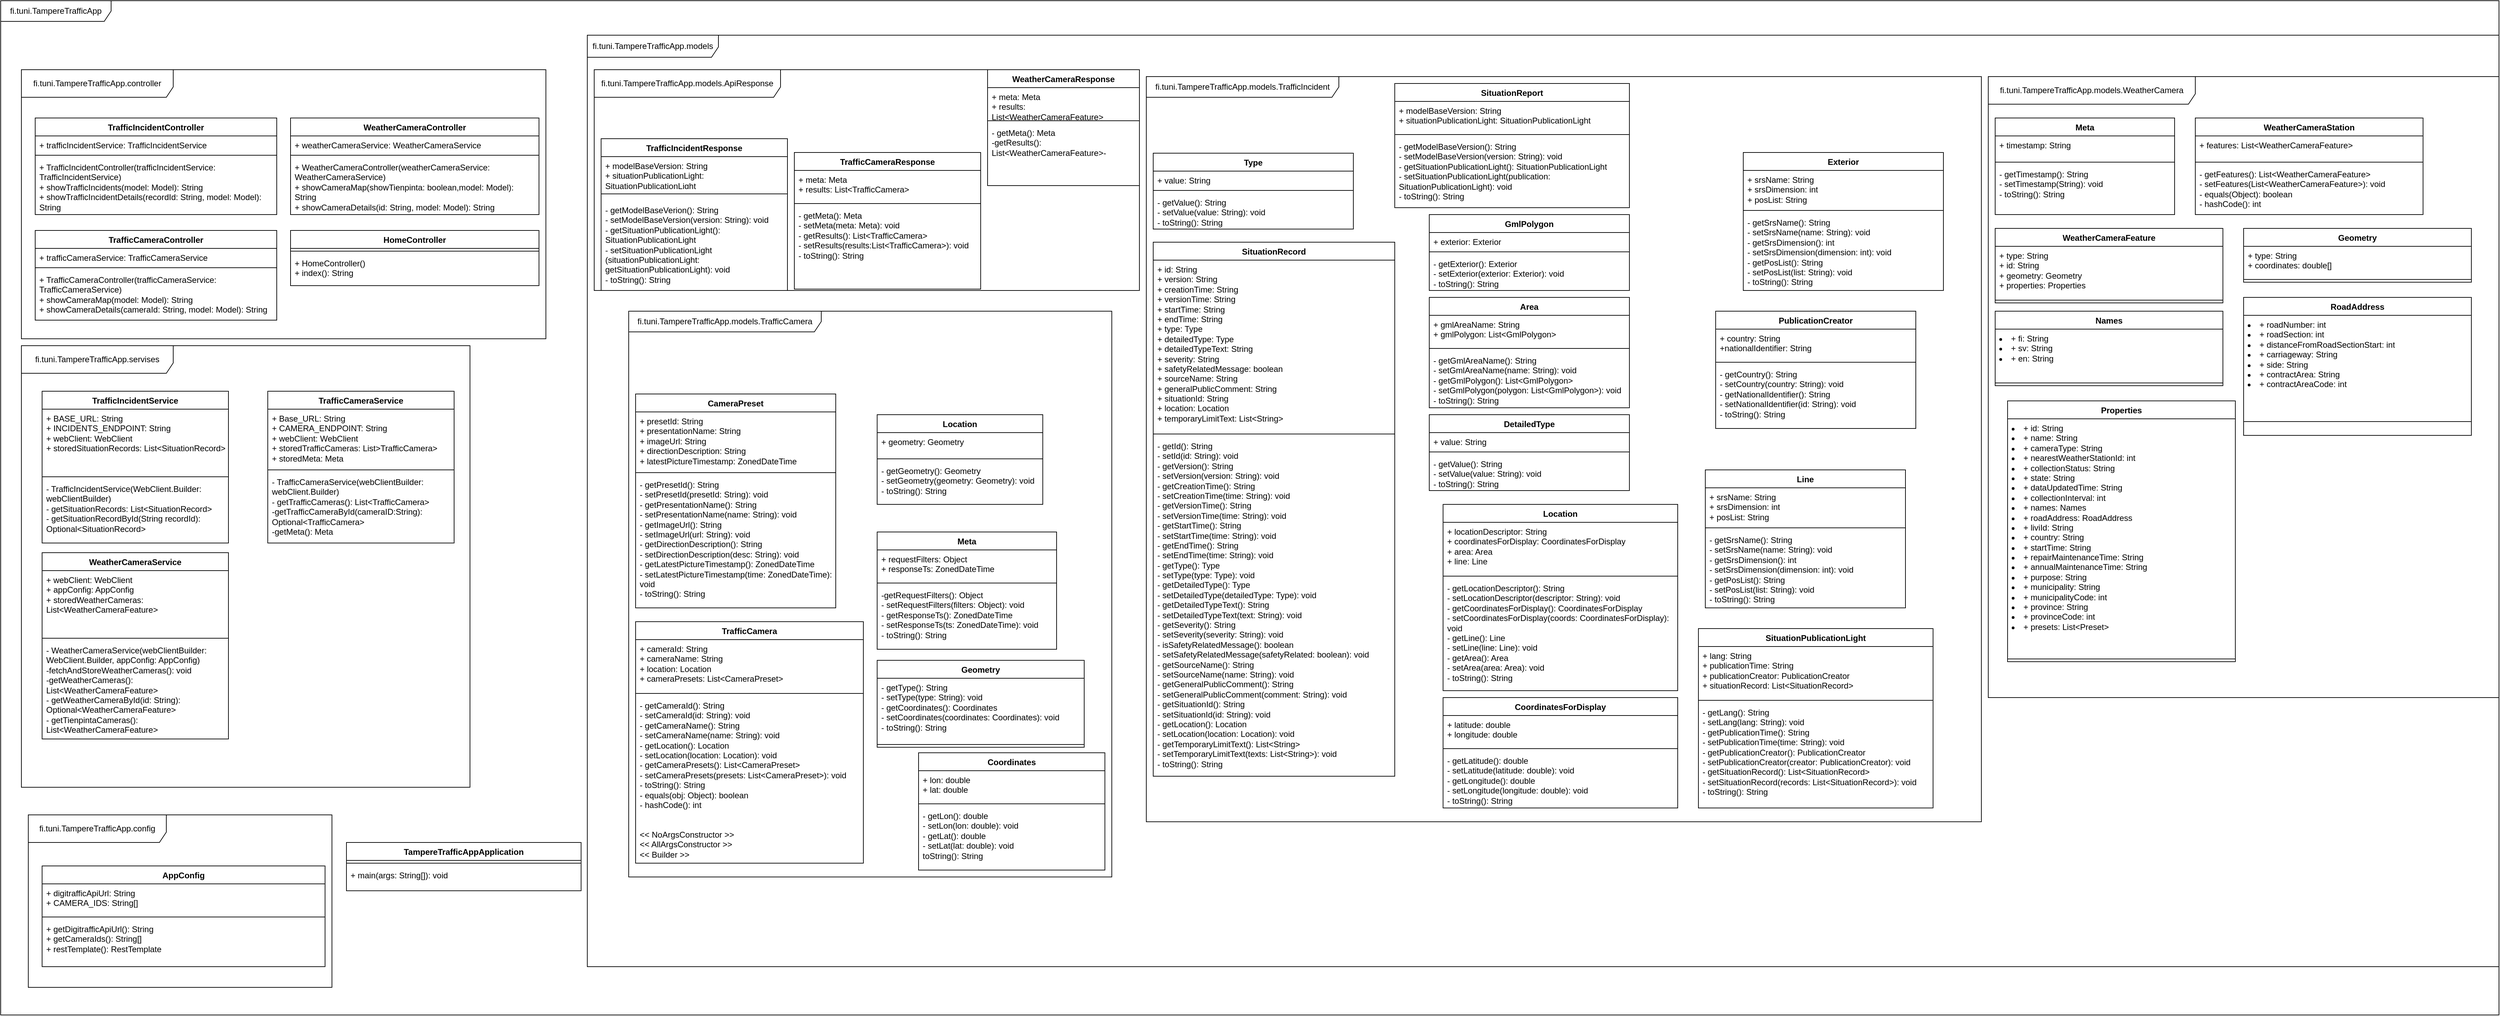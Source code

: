 <mxfile version="24.9.1">
  <diagram id="C5RBs43oDa-KdzZeNtuy" name="Page-1">
    <mxGraphModel dx="2577" dy="8159" grid="1" gridSize="10" guides="1" tooltips="1" connect="1" arrows="1" fold="1" page="1" pageScale="1" pageWidth="827" pageHeight="1169" math="0" shadow="0">
      <root>
        <mxCell id="WIyWlLk6GJQsqaUBKTNV-0" />
        <mxCell id="WIyWlLk6GJQsqaUBKTNV-1" parent="WIyWlLk6GJQsqaUBKTNV-0" />
        <mxCell id="Z3DLxL-PWDboXXJ2maVI-104" value="fi.tuni.TampereTrafficApp" style="shape=umlFrame;whiteSpace=wrap;html=1;pointerEvents=0;recursiveResize=0;container=1;collapsible=0;width=160;" parent="WIyWlLk6GJQsqaUBKTNV-1" vertex="1">
          <mxGeometry x="400" y="-3670" width="3620" height="1470" as="geometry" />
        </mxCell>
        <mxCell id="Z3DLxL-PWDboXXJ2maVI-105" value="fi.tuni.TampereTrafficApp.servises" style="shape=umlFrame;whiteSpace=wrap;html=1;pointerEvents=0;recursiveResize=0;container=1;collapsible=0;width=220;height=40;" parent="Z3DLxL-PWDboXXJ2maVI-104" vertex="1">
          <mxGeometry x="30" y="500" width="650" height="640" as="geometry" />
        </mxCell>
        <mxCell id="u9IRBjyvt4qCOGh6tf9W-12" value="TrafficIncidentService" style="swimlane;fontStyle=1;align=center;verticalAlign=top;childLayout=stackLayout;horizontal=1;startSize=26;horizontalStack=0;resizeParent=1;resizeParentMax=0;resizeLast=0;collapsible=1;marginBottom=0;whiteSpace=wrap;html=1;" parent="Z3DLxL-PWDboXXJ2maVI-105" vertex="1">
          <mxGeometry x="30" y="66" width="270" height="220" as="geometry" />
        </mxCell>
        <mxCell id="u9IRBjyvt4qCOGh6tf9W-13" value="&lt;div&gt;+ BASE_URL: String&lt;/div&gt;&lt;div&gt;+ INCIDENTS_ENDPOINT: String&lt;/div&gt;&lt;div&gt;+ webClient: WebClient&lt;/div&gt;&lt;div&gt;+ storedSituationRecords: List&amp;lt;SituationRecord&amp;gt;&lt;/div&gt;&lt;br&gt;&lt;div&gt;&lt;br&gt;&lt;/div&gt;" style="text;strokeColor=none;fillColor=none;align=left;verticalAlign=top;spacingLeft=4;spacingRight=4;overflow=hidden;rotatable=0;points=[[0,0.5],[1,0.5]];portConstraint=eastwest;whiteSpace=wrap;html=1;" parent="u9IRBjyvt4qCOGh6tf9W-12" vertex="1">
          <mxGeometry y="26" width="270" height="94" as="geometry" />
        </mxCell>
        <mxCell id="u9IRBjyvt4qCOGh6tf9W-14" value="" style="line;strokeWidth=1;fillColor=none;align=left;verticalAlign=middle;spacingTop=-1;spacingLeft=3;spacingRight=3;rotatable=0;labelPosition=right;points=[];portConstraint=eastwest;strokeColor=inherit;" parent="u9IRBjyvt4qCOGh6tf9W-12" vertex="1">
          <mxGeometry y="120" width="270" height="8" as="geometry" />
        </mxCell>
        <mxCell id="u9IRBjyvt4qCOGh6tf9W-15" value="&lt;div&gt;- TrafficIncidentService(WebClient.Builder: webClientBuilder)&lt;br&gt;&lt;/div&gt;&lt;div&gt;- getSituationRecords: List&amp;lt;SituationRecord&amp;gt;&lt;/div&gt;&lt;div&gt;- getSituationRecordById(String recordId): Optional&amp;lt;SituationRecord&amp;gt;&lt;/div&gt;" style="text;strokeColor=none;fillColor=none;align=left;verticalAlign=top;spacingLeft=4;spacingRight=4;overflow=hidden;rotatable=0;points=[[0,0.5],[1,0.5]];portConstraint=eastwest;whiteSpace=wrap;html=1;" parent="u9IRBjyvt4qCOGh6tf9W-12" vertex="1">
          <mxGeometry y="128" width="270" height="92" as="geometry" />
        </mxCell>
        <mxCell id="u9IRBjyvt4qCOGh6tf9W-8" value="TrafficCameraService" style="swimlane;fontStyle=1;align=center;verticalAlign=top;childLayout=stackLayout;horizontal=1;startSize=26;horizontalStack=0;resizeParent=1;resizeParentMax=0;resizeLast=0;collapsible=1;marginBottom=0;whiteSpace=wrap;html=1;" parent="Z3DLxL-PWDboXXJ2maVI-105" vertex="1">
          <mxGeometry x="357" y="66" width="270" height="220" as="geometry" />
        </mxCell>
        <mxCell id="u9IRBjyvt4qCOGh6tf9W-9" value="&lt;div&gt;+ Base_URL: String&lt;br&gt;&lt;/div&gt;&lt;div&gt;+ CAMERA_ENDPOINT: String&lt;/div&gt;&lt;div&gt;+ webClient: WebClient&lt;/div&gt;&lt;div&gt;+ storedTrafficCameras: List&amp;gt;TrafficCamera&amp;gt;&lt;/div&gt;&lt;div&gt;+ storedMeta: Meta&lt;/div&gt;&lt;br&gt;&lt;div&gt;&lt;br&gt;&lt;/div&gt;" style="text;strokeColor=none;fillColor=none;align=left;verticalAlign=top;spacingLeft=4;spacingRight=4;overflow=hidden;rotatable=0;points=[[0,0.5],[1,0.5]];portConstraint=eastwest;whiteSpace=wrap;html=1;" parent="u9IRBjyvt4qCOGh6tf9W-8" vertex="1">
          <mxGeometry y="26" width="270" height="84" as="geometry" />
        </mxCell>
        <mxCell id="u9IRBjyvt4qCOGh6tf9W-10" value="" style="line;strokeWidth=1;fillColor=none;align=left;verticalAlign=middle;spacingTop=-1;spacingLeft=3;spacingRight=3;rotatable=0;labelPosition=right;points=[];portConstraint=eastwest;strokeColor=inherit;" parent="u9IRBjyvt4qCOGh6tf9W-8" vertex="1">
          <mxGeometry y="110" width="270" height="8" as="geometry" />
        </mxCell>
        <mxCell id="u9IRBjyvt4qCOGh6tf9W-11" value="&lt;div&gt;- TrafficCameraService(webClientBuilder: webClient.Builder)&lt;/div&gt;&lt;div&gt;- getTrafficCameras(): List&amp;lt;TrafficCamera&amp;gt;&lt;/div&gt;&lt;div&gt;-getTrafficCameraById(cameraID:String): Optional&amp;lt;TrafficCamera&amp;gt;&lt;/div&gt;&lt;div&gt;-getMeta(): Meta&lt;br&gt;&lt;/div&gt;" style="text;strokeColor=none;fillColor=none;align=left;verticalAlign=top;spacingLeft=4;spacingRight=4;overflow=hidden;rotatable=0;points=[[0,0.5],[1,0.5]];portConstraint=eastwest;whiteSpace=wrap;html=1;" parent="u9IRBjyvt4qCOGh6tf9W-8" vertex="1">
          <mxGeometry y="118" width="270" height="102" as="geometry" />
        </mxCell>
        <mxCell id="rCoHJdOsXaLGTf1SRdRo-0" value="WeatherCameraService" style="swimlane;fontStyle=1;align=center;verticalAlign=top;childLayout=stackLayout;horizontal=1;startSize=26;horizontalStack=0;resizeParent=1;resizeParentMax=0;resizeLast=0;collapsible=1;marginBottom=0;whiteSpace=wrap;html=1;" parent="Z3DLxL-PWDboXXJ2maVI-105" vertex="1">
          <mxGeometry x="30" y="300" width="270" height="270" as="geometry" />
        </mxCell>
        <mxCell id="rCoHJdOsXaLGTf1SRdRo-1" value="&lt;div&gt;+ webClient: WebClient&lt;/div&gt;&lt;div&gt;+ appConfig: AppConfig&lt;/div&gt;&lt;div&gt;+ storedWeatherCameras: List&amp;lt;WeatherCameraFeature&amp;gt;&lt;/div&gt;&lt;div&gt;&lt;br&gt;&lt;/div&gt;" style="text;strokeColor=none;fillColor=none;align=left;verticalAlign=top;spacingLeft=4;spacingRight=4;overflow=hidden;rotatable=0;points=[[0,0.5],[1,0.5]];portConstraint=eastwest;whiteSpace=wrap;html=1;" parent="rCoHJdOsXaLGTf1SRdRo-0" vertex="1">
          <mxGeometry y="26" width="270" height="94" as="geometry" />
        </mxCell>
        <mxCell id="rCoHJdOsXaLGTf1SRdRo-2" value="" style="line;strokeWidth=1;fillColor=none;align=left;verticalAlign=middle;spacingTop=-1;spacingLeft=3;spacingRight=3;rotatable=0;labelPosition=right;points=[];portConstraint=eastwest;strokeColor=inherit;" parent="rCoHJdOsXaLGTf1SRdRo-0" vertex="1">
          <mxGeometry y="120" width="270" height="8" as="geometry" />
        </mxCell>
        <mxCell id="rCoHJdOsXaLGTf1SRdRo-3" value="&lt;div&gt;- WeatherCameraService(webClientBuilder: WebClient.Builder, appConfig: AppConfig)&lt;/div&gt;&lt;div&gt;-fetchAndStoreWeatherCameras(): void&lt;/div&gt;&lt;div&gt;-getWeatherCameras(): List&amp;lt;WeatherCameraFeature&amp;gt;&lt;/div&gt;&lt;div&gt;- getWeatherCameraById(id: String): Optional&amp;lt;WeatherCameraFeature&amp;gt;&lt;/div&gt;&lt;div&gt;- getTienpintaCameras(): List&amp;lt;WeatherCameraFeature&amp;gt;&lt;/div&gt;" style="text;strokeColor=none;fillColor=none;align=left;verticalAlign=top;spacingLeft=4;spacingRight=4;overflow=hidden;rotatable=0;points=[[0,0.5],[1,0.5]];portConstraint=eastwest;whiteSpace=wrap;html=1;" parent="rCoHJdOsXaLGTf1SRdRo-0" vertex="1">
          <mxGeometry y="128" width="270" height="142" as="geometry" />
        </mxCell>
        <mxCell id="u9IRBjyvt4qCOGh6tf9W-28" value="TampereTrafficAppApplication" style="swimlane;fontStyle=1;align=center;verticalAlign=top;childLayout=stackLayout;horizontal=1;startSize=26;horizontalStack=0;resizeParent=1;resizeParentMax=0;resizeLast=0;collapsible=1;marginBottom=0;whiteSpace=wrap;html=1;" parent="Z3DLxL-PWDboXXJ2maVI-104" vertex="1">
          <mxGeometry x="501" y="1220" width="340" height="70" as="geometry" />
        </mxCell>
        <mxCell id="u9IRBjyvt4qCOGh6tf9W-30" value="" style="line;strokeWidth=1;fillColor=none;align=left;verticalAlign=middle;spacingTop=-1;spacingLeft=3;spacingRight=3;rotatable=0;labelPosition=right;points=[];portConstraint=eastwest;strokeColor=inherit;" parent="u9IRBjyvt4qCOGh6tf9W-28" vertex="1">
          <mxGeometry y="26" width="340" height="8" as="geometry" />
        </mxCell>
        <mxCell id="u9IRBjyvt4qCOGh6tf9W-31" value="+ main(args: String[]): void" style="text;strokeColor=none;fillColor=none;align=left;verticalAlign=top;spacingLeft=4;spacingRight=4;overflow=hidden;rotatable=0;points=[[0,0.5],[1,0.5]];portConstraint=eastwest;whiteSpace=wrap;html=1;" parent="u9IRBjyvt4qCOGh6tf9W-28" vertex="1">
          <mxGeometry y="34" width="340" height="36" as="geometry" />
        </mxCell>
        <mxCell id="Z3DLxL-PWDboXXJ2maVI-115" value="fi.tuni.TampereTrafficApp.controller" style="shape=umlFrame;whiteSpace=wrap;html=1;pointerEvents=0;recursiveResize=0;container=1;collapsible=0;width=220;height=40;" parent="Z3DLxL-PWDboXXJ2maVI-104" vertex="1">
          <mxGeometry x="30" y="100" width="760" height="390" as="geometry" />
        </mxCell>
        <mxCell id="Z3DLxL-PWDboXXJ2maVI-116" value="TrafficIncidentController                 " style="swimlane;fontStyle=1;align=center;verticalAlign=top;childLayout=stackLayout;horizontal=1;startSize=26;horizontalStack=0;resizeParent=1;resizeParentMax=0;resizeLast=0;collapsible=1;marginBottom=0;whiteSpace=wrap;html=1;" parent="Z3DLxL-PWDboXXJ2maVI-115" vertex="1">
          <mxGeometry x="20" y="70" width="350" height="140" as="geometry" />
        </mxCell>
        <mxCell id="Z3DLxL-PWDboXXJ2maVI-117" value="+ trafficIncidentService: TrafficIncidentService" style="text;strokeColor=none;fillColor=none;align=left;verticalAlign=top;spacingLeft=4;spacingRight=4;overflow=hidden;rotatable=0;points=[[0,0.5],[1,0.5]];portConstraint=eastwest;whiteSpace=wrap;html=1;" parent="Z3DLxL-PWDboXXJ2maVI-116" vertex="1">
          <mxGeometry y="26" width="350" height="24" as="geometry" />
        </mxCell>
        <mxCell id="Z3DLxL-PWDboXXJ2maVI-118" value="" style="line;strokeWidth=1;fillColor=none;align=left;verticalAlign=middle;spacingTop=-1;spacingLeft=3;spacingRight=3;rotatable=0;labelPosition=right;points=[];portConstraint=eastwest;strokeColor=inherit;" parent="Z3DLxL-PWDboXXJ2maVI-116" vertex="1">
          <mxGeometry y="50" width="350" height="8" as="geometry" />
        </mxCell>
        <mxCell id="Z3DLxL-PWDboXXJ2maVI-119" value="&lt;div&gt;+ TrafficIncidentController(trafficIncidentService: TrafficIncidentService)&lt;/div&gt;&lt;div&gt;+ showTrafficIncidents(model: Model): String&lt;/div&gt;&lt;div&gt;+ showTrafficIncidentDetails(recordId: String, model: Model): String&lt;/div&gt;" style="text;strokeColor=none;fillColor=none;align=left;verticalAlign=top;spacingLeft=4;spacingRight=4;overflow=hidden;rotatable=0;points=[[0,0.5],[1,0.5]];portConstraint=eastwest;whiteSpace=wrap;html=1;" parent="Z3DLxL-PWDboXXJ2maVI-116" vertex="1">
          <mxGeometry y="58" width="350" height="82" as="geometry" />
        </mxCell>
        <mxCell id="Z3DLxL-PWDboXXJ2maVI-120" value="TrafficCameraController                   " style="swimlane;fontStyle=1;align=center;verticalAlign=top;childLayout=stackLayout;horizontal=1;startSize=26;horizontalStack=0;resizeParent=1;resizeParentMax=0;resizeLast=0;collapsible=1;marginBottom=0;whiteSpace=wrap;html=1;" parent="Z3DLxL-PWDboXXJ2maVI-115" vertex="1">
          <mxGeometry x="20" y="233" width="350" height="130" as="geometry" />
        </mxCell>
        <mxCell id="Z3DLxL-PWDboXXJ2maVI-121" value="+ trafficCameraService: TrafficCameraService" style="text;strokeColor=none;fillColor=none;align=left;verticalAlign=top;spacingLeft=4;spacingRight=4;overflow=hidden;rotatable=0;points=[[0,0.5],[1,0.5]];portConstraint=eastwest;whiteSpace=wrap;html=1;" parent="Z3DLxL-PWDboXXJ2maVI-120" vertex="1">
          <mxGeometry y="26" width="350" height="24" as="geometry" />
        </mxCell>
        <mxCell id="Z3DLxL-PWDboXXJ2maVI-122" value="" style="line;strokeWidth=1;fillColor=none;align=left;verticalAlign=middle;spacingTop=-1;spacingLeft=3;spacingRight=3;rotatable=0;labelPosition=right;points=[];portConstraint=eastwest;strokeColor=inherit;" parent="Z3DLxL-PWDboXXJ2maVI-120" vertex="1">
          <mxGeometry y="50" width="350" height="8" as="geometry" />
        </mxCell>
        <mxCell id="Z3DLxL-PWDboXXJ2maVI-123" value="&lt;div&gt; + TrafficCameraController(trafficCameraService: TrafficCameraService)&lt;/div&gt;&lt;div&gt;+ showCameraMap(model: Model): String&amp;nbsp;&lt;/div&gt;&lt;div&gt;+ showCameraDetails(cameraId: String, model: Model): String &lt;/div&gt;" style="text;strokeColor=none;fillColor=none;align=left;verticalAlign=top;spacingLeft=4;spacingRight=4;overflow=hidden;rotatable=0;points=[[0,0.5],[1,0.5]];portConstraint=eastwest;whiteSpace=wrap;html=1;" parent="Z3DLxL-PWDboXXJ2maVI-120" vertex="1">
          <mxGeometry y="58" width="350" height="72" as="geometry" />
        </mxCell>
        <mxCell id="rCoHJdOsXaLGTf1SRdRo-4" value="WeatherCameraController" style="swimlane;fontStyle=1;align=center;verticalAlign=top;childLayout=stackLayout;horizontal=1;startSize=26;horizontalStack=0;resizeParent=1;resizeParentMax=0;resizeLast=0;collapsible=1;marginBottom=0;whiteSpace=wrap;html=1;" parent="Z3DLxL-PWDboXXJ2maVI-115" vertex="1">
          <mxGeometry x="390" y="70" width="360" height="140" as="geometry" />
        </mxCell>
        <mxCell id="rCoHJdOsXaLGTf1SRdRo-5" value="+&amp;nbsp;weatherCameraService: WeatherCameraService" style="text;strokeColor=none;fillColor=none;align=left;verticalAlign=top;spacingLeft=4;spacingRight=4;overflow=hidden;rotatable=0;points=[[0,0.5],[1,0.5]];portConstraint=eastwest;whiteSpace=wrap;html=1;" parent="rCoHJdOsXaLGTf1SRdRo-4" vertex="1">
          <mxGeometry y="26" width="360" height="24" as="geometry" />
        </mxCell>
        <mxCell id="rCoHJdOsXaLGTf1SRdRo-6" value="" style="line;strokeWidth=1;fillColor=none;align=left;verticalAlign=middle;spacingTop=-1;spacingLeft=3;spacingRight=3;rotatable=0;labelPosition=right;points=[];portConstraint=eastwest;strokeColor=inherit;" parent="rCoHJdOsXaLGTf1SRdRo-4" vertex="1">
          <mxGeometry y="50" width="360" height="8" as="geometry" />
        </mxCell>
        <mxCell id="rCoHJdOsXaLGTf1SRdRo-7" value="&lt;div&gt;+&amp;nbsp;WeatherCameraController(weatherCameraService:&amp;nbsp;&lt;/div&gt;&lt;div&gt;WeatherCameraService)&lt;/div&gt;&lt;div&gt;+&amp;nbsp;showCameraMap(showTienpinta: boolean,model: Model): String&lt;br&gt;&lt;/div&gt;&lt;div&gt;+&amp;nbsp;showCameraDetails(id: String, model: Model): String&lt;/div&gt;" style="text;strokeColor=none;fillColor=none;align=left;verticalAlign=top;spacingLeft=4;spacingRight=4;overflow=hidden;rotatable=0;points=[[0,0.5],[1,0.5]];portConstraint=eastwest;whiteSpace=wrap;html=1;" parent="rCoHJdOsXaLGTf1SRdRo-4" vertex="1">
          <mxGeometry y="58" width="360" height="82" as="geometry" />
        </mxCell>
        <mxCell id="rCoHJdOsXaLGTf1SRdRo-8" value="HomeController" style="swimlane;fontStyle=1;align=center;verticalAlign=top;childLayout=stackLayout;horizontal=1;startSize=26;horizontalStack=0;resizeParent=1;resizeParentMax=0;resizeLast=0;collapsible=1;marginBottom=0;whiteSpace=wrap;html=1;" parent="Z3DLxL-PWDboXXJ2maVI-115" vertex="1">
          <mxGeometry x="390" y="233" width="360" height="80" as="geometry" />
        </mxCell>
        <mxCell id="rCoHJdOsXaLGTf1SRdRo-10" value="" style="line;strokeWidth=1;fillColor=none;align=left;verticalAlign=middle;spacingTop=-1;spacingLeft=3;spacingRight=3;rotatable=0;labelPosition=right;points=[];portConstraint=eastwest;strokeColor=inherit;" parent="rCoHJdOsXaLGTf1SRdRo-8" vertex="1">
          <mxGeometry y="26" width="360" height="8" as="geometry" />
        </mxCell>
        <mxCell id="rCoHJdOsXaLGTf1SRdRo-11" value="&lt;div&gt;+ HomeController()&lt;/div&gt;&lt;div&gt;+ index(): String&lt;/div&gt;" style="text;strokeColor=none;fillColor=none;align=left;verticalAlign=top;spacingLeft=4;spacingRight=4;overflow=hidden;rotatable=0;points=[[0,0.5],[1,0.5]];portConstraint=eastwest;whiteSpace=wrap;html=1;" parent="rCoHJdOsXaLGTf1SRdRo-8" vertex="1">
          <mxGeometry y="34" width="360" height="46" as="geometry" />
        </mxCell>
        <mxCell id="rCoHJdOsXaLGTf1SRdRo-232" value="&lt;div&gt;fi.tuni.TampereTrafficApp.config&lt;/div&gt;" style="shape=umlFrame;whiteSpace=wrap;html=1;pointerEvents=0;recursiveResize=0;container=1;collapsible=0;width=200;height=40;" parent="Z3DLxL-PWDboXXJ2maVI-104" vertex="1">
          <mxGeometry x="40" y="1180" width="440" height="250" as="geometry" />
        </mxCell>
        <mxCell id="rCoHJdOsXaLGTf1SRdRo-233" value="AppConfig" style="swimlane;fontStyle=1;align=center;verticalAlign=top;childLayout=stackLayout;horizontal=1;startSize=26;horizontalStack=0;resizeParent=1;resizeParentMax=0;resizeLast=0;collapsible=1;marginBottom=0;whiteSpace=wrap;html=1;" parent="rCoHJdOsXaLGTf1SRdRo-232" vertex="1">
          <mxGeometry x="20" y="74" width="410" height="146" as="geometry" />
        </mxCell>
        <mxCell id="rCoHJdOsXaLGTf1SRdRo-234" value="&lt;div&gt;+ digitrafficApiUrl: String&lt;/div&gt;&lt;div&gt;+ CAMERA_IDS: String[]&lt;/div&gt;" style="text;strokeColor=none;fillColor=none;align=left;verticalAlign=top;spacingLeft=4;spacingRight=4;overflow=hidden;rotatable=0;points=[[0,0.5],[1,0.5]];portConstraint=eastwest;whiteSpace=wrap;html=1;" parent="rCoHJdOsXaLGTf1SRdRo-233" vertex="1">
          <mxGeometry y="26" width="410" height="44" as="geometry" />
        </mxCell>
        <mxCell id="rCoHJdOsXaLGTf1SRdRo-235" value="" style="line;strokeWidth=1;fillColor=none;align=left;verticalAlign=middle;spacingTop=-1;spacingLeft=3;spacingRight=3;rotatable=0;labelPosition=right;points=[];portConstraint=eastwest;strokeColor=inherit;" parent="rCoHJdOsXaLGTf1SRdRo-233" vertex="1">
          <mxGeometry y="70" width="410" height="8" as="geometry" />
        </mxCell>
        <mxCell id="rCoHJdOsXaLGTf1SRdRo-236" value="&lt;div&gt;+ getDigitrafficApiUrl(): String&lt;/div&gt;&lt;div&gt;+ getCameraIds(): String[]&lt;/div&gt;&lt;div&gt;+ restTemplate(): RestTemplate&lt;/div&gt;" style="text;strokeColor=none;fillColor=none;align=left;verticalAlign=top;spacingLeft=4;spacingRight=4;overflow=hidden;rotatable=0;points=[[0,0.5],[1,0.5]];portConstraint=eastwest;whiteSpace=wrap;html=1;" parent="rCoHJdOsXaLGTf1SRdRo-233" vertex="1">
          <mxGeometry y="78" width="410" height="68" as="geometry" />
        </mxCell>
        <mxCell id="Z3DLxL-PWDboXXJ2maVI-106" value="fi.tuni.TampereTrafficApp.models" style="shape=umlFrame;whiteSpace=wrap;html=1;pointerEvents=0;recursiveResize=0;container=1;collapsible=0;width=190;height=32;" parent="WIyWlLk6GJQsqaUBKTNV-1" vertex="1">
          <mxGeometry x="1250" y="-3620" width="2770" height="1350" as="geometry" />
        </mxCell>
        <mxCell id="Z3DLxL-PWDboXXJ2maVI-108" value="fi.tuni.TampereTrafficApp.models.TrafficIncident" style="shape=umlFrame;whiteSpace=wrap;html=1;pointerEvents=0;recursiveResize=0;container=1;collapsible=0;width=279;height=30;" parent="Z3DLxL-PWDboXXJ2maVI-106" vertex="1">
          <mxGeometry x="810" y="60" width="1210" height="1080" as="geometry" />
        </mxCell>
        <mxCell id="Z3DLxL-PWDboXXJ2maVI-37" value="&lt;span class=&quot;hljs-variable&quot;&gt;SituationRecord&lt;/span&gt;                           &lt;span class=&quot;hljs-operator&quot;&gt;&lt;/span&gt;" style="swimlane;fontStyle=1;align=center;verticalAlign=top;childLayout=stackLayout;horizontal=1;startSize=26;horizontalStack=0;resizeParent=1;resizeParentMax=0;resizeLast=0;collapsible=1;marginBottom=0;whiteSpace=wrap;html=1;" parent="Z3DLxL-PWDboXXJ2maVI-108" vertex="1">
          <mxGeometry x="10" y="240" width="350" height="774" as="geometry" />
        </mxCell>
        <mxCell id="Z3DLxL-PWDboXXJ2maVI-38" value="+ id: String&amp;nbsp;&amp;nbsp;&amp;nbsp;&amp;nbsp;&amp;nbsp;&amp;nbsp;&amp;nbsp;&amp;nbsp;&amp;nbsp;&amp;nbsp;&amp;nbsp;&amp;nbsp;&amp;nbsp;&amp;nbsp;&amp;nbsp;&amp;nbsp;&amp;nbsp;&amp;nbsp;&amp;nbsp;&amp;nbsp;&amp;nbsp;&amp;nbsp;&amp;nbsp;&amp;nbsp;&amp;nbsp;&amp;nbsp;&amp;nbsp;&amp;nbsp;&amp;nbsp;&amp;nbsp;&amp;nbsp;&amp;nbsp;&amp;nbsp;&amp;nbsp;&amp;nbsp;&amp;nbsp;&amp;nbsp;&amp;nbsp;&amp;nbsp;&amp;nbsp;&amp;nbsp;&amp;nbsp;&amp;nbsp;&amp;nbsp;&amp;nbsp;&amp;nbsp; &amp;nbsp;&lt;br&gt;+ version: String&amp;nbsp;&amp;nbsp;&amp;nbsp;&amp;nbsp;&amp;nbsp;&amp;nbsp;&amp;nbsp;&amp;nbsp;&amp;nbsp;&amp;nbsp;&amp;nbsp;&amp;nbsp;&amp;nbsp;&amp;nbsp;&amp;nbsp;&amp;nbsp;&amp;nbsp;&amp;nbsp;&amp;nbsp;&amp;nbsp;&amp;nbsp;&amp;nbsp;&amp;nbsp;&amp;nbsp;&amp;nbsp;&amp;nbsp;&amp;nbsp;&amp;nbsp;&amp;nbsp;&amp;nbsp;&amp;nbsp;&amp;nbsp;&amp;nbsp;&amp;nbsp;&amp;nbsp;&amp;nbsp;&amp;nbsp;&amp;nbsp;&amp;nbsp;&amp;nbsp;&amp;nbsp; &amp;nbsp;&lt;br&gt;+ creationTime: String&amp;nbsp;&amp;nbsp;&amp;nbsp;&amp;nbsp;&amp;nbsp;&amp;nbsp;&amp;nbsp;&amp;nbsp;&amp;nbsp;&amp;nbsp;&amp;nbsp;&amp;nbsp;&amp;nbsp;&amp;nbsp;&amp;nbsp;&amp;nbsp;&amp;nbsp;&amp;nbsp;&amp;nbsp;&amp;nbsp;&amp;nbsp;&amp;nbsp;&amp;nbsp;&amp;nbsp;&amp;nbsp;&amp;nbsp;&amp;nbsp;&amp;nbsp;&amp;nbsp;&amp;nbsp;&amp;nbsp;&amp;nbsp;&amp;nbsp;&amp;nbsp;&amp;nbsp;&amp;nbsp; &amp;nbsp;&lt;br&gt;+ versionTime: String&amp;nbsp;&amp;nbsp;&amp;nbsp;&amp;nbsp;&amp;nbsp;&amp;nbsp;&amp;nbsp;&amp;nbsp;&amp;nbsp;&amp;nbsp;&amp;nbsp;&amp;nbsp;&amp;nbsp;&amp;nbsp;&amp;nbsp;&amp;nbsp;&amp;nbsp;&amp;nbsp;&amp;nbsp;&amp;nbsp;&amp;nbsp;&amp;nbsp;&amp;nbsp;&amp;nbsp;&amp;nbsp;&amp;nbsp;&amp;nbsp;&amp;nbsp;&amp;nbsp;&amp;nbsp;&amp;nbsp;&amp;nbsp;&amp;nbsp;&amp;nbsp;&amp;nbsp;&amp;nbsp;&amp;nbsp; &amp;nbsp;&lt;br&gt;+ startTime: String&amp;nbsp;&amp;nbsp;&amp;nbsp;&amp;nbsp;&amp;nbsp;&amp;nbsp;&amp;nbsp;&amp;nbsp;&amp;nbsp;&amp;nbsp;&amp;nbsp;&amp;nbsp;&amp;nbsp;&amp;nbsp;&amp;nbsp;&amp;nbsp;&amp;nbsp;&amp;nbsp;&amp;nbsp;&amp;nbsp;&amp;nbsp;&amp;nbsp;&amp;nbsp;&amp;nbsp;&amp;nbsp;&amp;nbsp;&amp;nbsp;&amp;nbsp;&amp;nbsp;&amp;nbsp;&amp;nbsp;&amp;nbsp;&amp;nbsp;&amp;nbsp;&amp;nbsp;&amp;nbsp;&amp;nbsp;&amp;nbsp;&amp;nbsp; &amp;nbsp;&lt;br&gt;+ endTime: String&amp;nbsp;&amp;nbsp;&amp;nbsp;&amp;nbsp;&amp;nbsp;&amp;nbsp;&amp;nbsp;&amp;nbsp;&amp;nbsp;&amp;nbsp;&amp;nbsp;&amp;nbsp;&amp;nbsp;&amp;nbsp;&amp;nbsp;&amp;nbsp;&amp;nbsp;&amp;nbsp;&amp;nbsp;&amp;nbsp;&amp;nbsp;&amp;nbsp;&amp;nbsp;&amp;nbsp;&amp;nbsp;&amp;nbsp;&amp;nbsp;&amp;nbsp;&amp;nbsp;&amp;nbsp;&amp;nbsp;&amp;nbsp;&amp;nbsp;&amp;nbsp;&amp;nbsp;&amp;nbsp;&amp;nbsp;&amp;nbsp;&amp;nbsp;&amp;nbsp;&amp;nbsp; &amp;nbsp;&lt;br&gt;+ type: Type&amp;nbsp;&amp;nbsp;&amp;nbsp;&amp;nbsp;&amp;nbsp;&amp;nbsp;&amp;nbsp;&amp;nbsp;&amp;nbsp;&amp;nbsp;&amp;nbsp;&amp;nbsp;&amp;nbsp;&amp;nbsp;&amp;nbsp;&amp;nbsp;&amp;nbsp;&amp;nbsp;&amp;nbsp;&amp;nbsp;&amp;nbsp;&amp;nbsp;&amp;nbsp;&amp;nbsp;&amp;nbsp;&amp;nbsp;&amp;nbsp;&amp;nbsp;&amp;nbsp;&amp;nbsp;&amp;nbsp;&amp;nbsp;&amp;nbsp;&amp;nbsp;&amp;nbsp;&amp;nbsp;&amp;nbsp;&amp;nbsp;&amp;nbsp;&amp;nbsp;&amp;nbsp;&amp;nbsp;&amp;nbsp;&amp;nbsp;&amp;nbsp; &amp;nbsp;&lt;br&gt;+ detailedType: Type&amp;nbsp;&amp;nbsp;&amp;nbsp;&amp;nbsp;&amp;nbsp;&amp;nbsp;&amp;nbsp;&amp;nbsp;&amp;nbsp;&amp;nbsp;&amp;nbsp;&amp;nbsp;&amp;nbsp;&amp;nbsp;&amp;nbsp;&amp;nbsp;&amp;nbsp;&amp;nbsp;&amp;nbsp;&amp;nbsp;&amp;nbsp;&amp;nbsp;&amp;nbsp;&amp;nbsp;&amp;nbsp;&amp;nbsp;&amp;nbsp;&amp;nbsp;&amp;nbsp;&amp;nbsp;&amp;nbsp;&amp;nbsp;&amp;nbsp;&amp;nbsp;&amp;nbsp;&amp;nbsp;&amp;nbsp; &amp;nbsp;&lt;br&gt;+ detailedTypeText: String&amp;nbsp;&amp;nbsp;&amp;nbsp;&amp;nbsp;&amp;nbsp;&amp;nbsp;&amp;nbsp;&amp;nbsp;&amp;nbsp;&amp;nbsp;&amp;nbsp;&amp;nbsp;&amp;nbsp;&amp;nbsp;&amp;nbsp;&amp;nbsp;&amp;nbsp;&amp;nbsp;&amp;nbsp;&amp;nbsp;&amp;nbsp;&amp;nbsp;&amp;nbsp;&amp;nbsp;&amp;nbsp;&amp;nbsp;&amp;nbsp;&amp;nbsp;&amp;nbsp;&amp;nbsp;&amp;nbsp;&amp;nbsp; &amp;nbsp;&lt;br&gt;+ severity: String&amp;nbsp;&amp;nbsp;&amp;nbsp;&amp;nbsp;&amp;nbsp;&amp;nbsp;&amp;nbsp;&amp;nbsp;&amp;nbsp;&amp;nbsp;&amp;nbsp;&amp;nbsp;&amp;nbsp;&amp;nbsp;&amp;nbsp;&amp;nbsp;&amp;nbsp;&amp;nbsp;&amp;nbsp;&amp;nbsp;&amp;nbsp;&amp;nbsp;&amp;nbsp;&amp;nbsp;&amp;nbsp;&amp;nbsp;&amp;nbsp;&amp;nbsp;&amp;nbsp;&amp;nbsp;&amp;nbsp;&amp;nbsp;&amp;nbsp;&amp;nbsp;&amp;nbsp;&amp;nbsp;&amp;nbsp;&amp;nbsp;&amp;nbsp;&amp;nbsp; &amp;nbsp;&lt;br&gt;+ safetyRelatedMessage: boolean&amp;nbsp;&amp;nbsp;&amp;nbsp;&amp;nbsp;&amp;nbsp;&amp;nbsp;&amp;nbsp;&amp;nbsp;&amp;nbsp;&amp;nbsp;&amp;nbsp;&amp;nbsp;&amp;nbsp;&amp;nbsp;&amp;nbsp;&amp;nbsp;&amp;nbsp;&amp;nbsp;&amp;nbsp;&amp;nbsp;&amp;nbsp;&amp;nbsp;&amp;nbsp;&amp;nbsp;&amp;nbsp;&amp;nbsp;&amp;nbsp; &amp;nbsp;&lt;br&gt;+ sourceName: String&amp;nbsp;&amp;nbsp;&amp;nbsp;&amp;nbsp;&amp;nbsp;&amp;nbsp;&amp;nbsp;&amp;nbsp;&amp;nbsp;&amp;nbsp;&amp;nbsp;&amp;nbsp;&amp;nbsp;&amp;nbsp;&amp;nbsp;&amp;nbsp;&amp;nbsp;&amp;nbsp;&amp;nbsp;&amp;nbsp;&amp;nbsp;&amp;nbsp;&amp;nbsp;&amp;nbsp;&amp;nbsp;&amp;nbsp;&amp;nbsp;&amp;nbsp;&amp;nbsp;&amp;nbsp;&amp;nbsp;&amp;nbsp;&amp;nbsp;&amp;nbsp;&amp;nbsp;&amp;nbsp;&amp;nbsp;&amp;nbsp; &amp;nbsp;&lt;br&gt;+ generalPublicComment: String&amp;nbsp;&amp;nbsp;&amp;nbsp;&amp;nbsp;&amp;nbsp;&amp;nbsp;&amp;nbsp;&amp;nbsp;&amp;nbsp;&amp;nbsp;&amp;nbsp;&amp;nbsp;&amp;nbsp;&amp;nbsp;&amp;nbsp;&amp;nbsp;&amp;nbsp;&amp;nbsp;&amp;nbsp;&amp;nbsp;&amp;nbsp;&amp;nbsp;&amp;nbsp;&amp;nbsp;&amp;nbsp;&amp;nbsp;&amp;nbsp;&amp;nbsp; &amp;nbsp;&lt;br&gt;+ situationId: String&amp;nbsp;&amp;nbsp;&amp;nbsp;&amp;nbsp;&amp;nbsp;&amp;nbsp;&amp;nbsp;&amp;nbsp;&amp;nbsp;&amp;nbsp;&amp;nbsp;&amp;nbsp;&amp;nbsp;&amp;nbsp;&amp;nbsp;&amp;nbsp;&amp;nbsp;&amp;nbsp;&amp;nbsp;&amp;nbsp;&amp;nbsp;&amp;nbsp;&amp;nbsp;&amp;nbsp;&amp;nbsp;&amp;nbsp;&amp;nbsp;&amp;nbsp;&amp;nbsp;&amp;nbsp;&amp;nbsp;&amp;nbsp;&amp;nbsp;&amp;nbsp;&amp;nbsp;&amp;nbsp;&amp;nbsp; &amp;nbsp;&lt;br&gt;+ location: Location&amp;nbsp;&amp;nbsp;&amp;nbsp;&amp;nbsp;&amp;nbsp;&amp;nbsp;&amp;nbsp;&amp;nbsp;&amp;nbsp;&amp;nbsp;&amp;nbsp;&amp;nbsp;&amp;nbsp;&amp;nbsp;&amp;nbsp;&amp;nbsp;&amp;nbsp;&amp;nbsp;&amp;nbsp;&amp;nbsp;&amp;nbsp;&amp;nbsp;&amp;nbsp;&amp;nbsp;&amp;nbsp;&amp;nbsp;&amp;nbsp;&amp;nbsp;&amp;nbsp;&amp;nbsp;&amp;nbsp;&amp;nbsp;&amp;nbsp;&amp;nbsp;&amp;nbsp;&amp;nbsp;&amp;nbsp;&amp;nbsp; &amp;nbsp;&lt;br&gt;+ temporaryLimitText: List&amp;lt;String&amp;gt;&amp;nbsp;&amp;nbsp; " style="text;strokeColor=none;fillColor=none;align=left;verticalAlign=top;spacingLeft=4;spacingRight=4;overflow=hidden;rotatable=0;points=[[0,0.5],[1,0.5]];portConstraint=eastwest;whiteSpace=wrap;html=1;" parent="Z3DLxL-PWDboXXJ2maVI-37" vertex="1">
          <mxGeometry y="26" width="350" height="248" as="geometry" />
        </mxCell>
        <mxCell id="Z3DLxL-PWDboXXJ2maVI-39" value="" style="line;strokeWidth=1;fillColor=none;align=left;verticalAlign=middle;spacingTop=-1;spacingLeft=3;spacingRight=3;rotatable=0;labelPosition=right;points=[];portConstraint=eastwest;strokeColor=inherit;" parent="Z3DLxL-PWDboXXJ2maVI-37" vertex="1">
          <mxGeometry y="274" width="350" height="8" as="geometry" />
        </mxCell>
        <mxCell id="Z3DLxL-PWDboXXJ2maVI-40" value="- getId(): String&amp;nbsp;&amp;nbsp;&amp;nbsp;&amp;nbsp;&amp;nbsp;&amp;nbsp;&amp;nbsp;&amp;nbsp;&amp;nbsp;&amp;nbsp;&amp;nbsp;&amp;nbsp;&amp;nbsp;&amp;nbsp;&amp;nbsp;&amp;nbsp;&amp;nbsp;&amp;nbsp;&amp;nbsp;&amp;nbsp;&amp;nbsp;&amp;nbsp;&amp;nbsp;&amp;nbsp;&amp;nbsp;&amp;nbsp;&amp;nbsp;&amp;nbsp;&amp;nbsp;&amp;nbsp;&amp;nbsp;&amp;nbsp;&amp;nbsp;&amp;nbsp;&amp;nbsp;&amp;nbsp;&amp;nbsp;&amp;nbsp;&amp;nbsp;&amp;nbsp;&amp;nbsp; &amp;nbsp;&lt;br&gt;- setId(id: String): void&amp;nbsp;&amp;nbsp;&amp;nbsp;&amp;nbsp;&amp;nbsp;&amp;nbsp;&amp;nbsp;&amp;nbsp;&amp;nbsp;&amp;nbsp;&amp;nbsp;&amp;nbsp;&amp;nbsp;&amp;nbsp;&amp;nbsp;&amp;nbsp;&amp;nbsp;&amp;nbsp;&amp;nbsp;&amp;nbsp;&amp;nbsp;&amp;nbsp;&amp;nbsp;&amp;nbsp;&amp;nbsp;&amp;nbsp;&amp;nbsp;&amp;nbsp;&amp;nbsp;&amp;nbsp;&amp;nbsp;&amp;nbsp;&amp;nbsp; &amp;nbsp;&lt;br&gt;- getVersion(): String&amp;nbsp;&amp;nbsp;&amp;nbsp;&amp;nbsp;&amp;nbsp;&amp;nbsp;&amp;nbsp;&amp;nbsp;&amp;nbsp;&amp;nbsp;&amp;nbsp;&amp;nbsp;&amp;nbsp;&amp;nbsp;&amp;nbsp;&amp;nbsp;&amp;nbsp;&amp;nbsp;&amp;nbsp;&amp;nbsp;&amp;nbsp;&amp;nbsp;&amp;nbsp;&amp;nbsp;&amp;nbsp;&amp;nbsp;&amp;nbsp;&amp;nbsp;&amp;nbsp;&amp;nbsp;&amp;nbsp;&amp;nbsp;&amp;nbsp;&amp;nbsp;&amp;nbsp;&amp;nbsp; &amp;nbsp;&lt;br&gt;- setVersion(version: String): void&amp;nbsp;&amp;nbsp;&amp;nbsp;&amp;nbsp;&amp;nbsp;&amp;nbsp;&amp;nbsp;&amp;nbsp;&amp;nbsp;&amp;nbsp;&amp;nbsp;&amp;nbsp;&amp;nbsp;&amp;nbsp;&amp;nbsp;&amp;nbsp;&amp;nbsp;&amp;nbsp;&amp;nbsp;&amp;nbsp;&amp;nbsp;&amp;nbsp;&amp;nbsp; &amp;nbsp;&lt;br&gt;- getCreationTime(): String&amp;nbsp;&amp;nbsp;&amp;nbsp;&amp;nbsp;&amp;nbsp;&amp;nbsp;&amp;nbsp;&amp;nbsp;&amp;nbsp;&amp;nbsp;&amp;nbsp;&amp;nbsp;&amp;nbsp;&amp;nbsp;&amp;nbsp;&amp;nbsp;&amp;nbsp;&amp;nbsp;&amp;nbsp;&amp;nbsp;&amp;nbsp;&amp;nbsp;&amp;nbsp;&amp;nbsp;&amp;nbsp;&amp;nbsp;&amp;nbsp;&amp;nbsp;&amp;nbsp;&amp;nbsp;&amp;nbsp; &amp;nbsp;&lt;br&gt;- setCreationTime(time: String): void&amp;nbsp;&amp;nbsp;&amp;nbsp;&amp;nbsp;&amp;nbsp;&amp;nbsp;&amp;nbsp;&amp;nbsp;&amp;nbsp;&amp;nbsp;&amp;nbsp;&amp;nbsp;&amp;nbsp;&amp;nbsp;&amp;nbsp;&amp;nbsp;&amp;nbsp;&amp;nbsp;&amp;nbsp;&amp;nbsp;&amp;nbsp; &amp;nbsp;&lt;br&gt;- getVersionTime(): String&amp;nbsp;&amp;nbsp;&amp;nbsp;&amp;nbsp;&amp;nbsp;&amp;nbsp;&amp;nbsp;&amp;nbsp;&amp;nbsp;&amp;nbsp;&amp;nbsp;&amp;nbsp;&amp;nbsp;&amp;nbsp;&amp;nbsp;&amp;nbsp;&amp;nbsp;&amp;nbsp;&amp;nbsp;&amp;nbsp;&amp;nbsp;&amp;nbsp;&amp;nbsp;&amp;nbsp;&amp;nbsp;&amp;nbsp;&amp;nbsp;&amp;nbsp;&amp;nbsp;&amp;nbsp;&amp;nbsp;&amp;nbsp; &amp;nbsp;&lt;br&gt;- setVersionTime(time: String): void&amp;nbsp;&amp;nbsp;&amp;nbsp;&amp;nbsp;&amp;nbsp;&amp;nbsp;&amp;nbsp;&amp;nbsp;&amp;nbsp;&amp;nbsp;&amp;nbsp;&amp;nbsp;&amp;nbsp;&amp;nbsp;&amp;nbsp;&amp;nbsp;&amp;nbsp;&amp;nbsp;&amp;nbsp;&amp;nbsp;&amp;nbsp;&amp;nbsp; &amp;nbsp;&lt;br&gt;- getStartTime(): String&amp;nbsp;&amp;nbsp;&amp;nbsp;&amp;nbsp;&amp;nbsp;&amp;nbsp;&amp;nbsp;&amp;nbsp;&amp;nbsp;&amp;nbsp;&amp;nbsp;&amp;nbsp;&amp;nbsp;&amp;nbsp;&amp;nbsp;&amp;nbsp;&amp;nbsp;&amp;nbsp;&amp;nbsp;&amp;nbsp;&amp;nbsp;&amp;nbsp;&amp;nbsp;&amp;nbsp;&amp;nbsp;&amp;nbsp;&amp;nbsp;&amp;nbsp;&amp;nbsp;&amp;nbsp;&amp;nbsp;&amp;nbsp;&amp;nbsp;&amp;nbsp; &amp;nbsp;&lt;br&gt;- setStartTime(time: String): void&amp;nbsp;&amp;nbsp;&amp;nbsp;&amp;nbsp;&amp;nbsp;&amp;nbsp;&amp;nbsp;&amp;nbsp;&amp;nbsp;&amp;nbsp;&amp;nbsp;&amp;nbsp;&amp;nbsp;&amp;nbsp;&amp;nbsp;&amp;nbsp;&amp;nbsp;&amp;nbsp;&amp;nbsp;&amp;nbsp;&amp;nbsp;&amp;nbsp;&amp;nbsp;&amp;nbsp; &amp;nbsp;&lt;br&gt;- getEndTime(): String&amp;nbsp;&amp;nbsp;&amp;nbsp;&amp;nbsp;&amp;nbsp;&amp;nbsp;&amp;nbsp;&amp;nbsp;&amp;nbsp;&amp;nbsp;&amp;nbsp;&amp;nbsp;&amp;nbsp;&amp;nbsp;&amp;nbsp;&amp;nbsp;&amp;nbsp;&amp;nbsp;&amp;nbsp;&amp;nbsp;&amp;nbsp;&amp;nbsp;&amp;nbsp;&amp;nbsp;&amp;nbsp;&amp;nbsp;&amp;nbsp;&amp;nbsp;&amp;nbsp;&amp;nbsp;&amp;nbsp;&amp;nbsp;&amp;nbsp;&amp;nbsp;&amp;nbsp;&amp;nbsp; &amp;nbsp;&lt;br&gt;- setEndTime(time: String): void&amp;nbsp;&amp;nbsp;&amp;nbsp;&amp;nbsp;&amp;nbsp;&amp;nbsp;&amp;nbsp;&amp;nbsp;&amp;nbsp;&amp;nbsp;&amp;nbsp;&amp;nbsp;&amp;nbsp;&amp;nbsp;&amp;nbsp;&amp;nbsp;&amp;nbsp;&amp;nbsp;&amp;nbsp;&amp;nbsp;&amp;nbsp;&amp;nbsp;&amp;nbsp;&amp;nbsp;&amp;nbsp;&amp;nbsp; &amp;nbsp;&lt;br&gt;- getType(): Type&amp;nbsp;&amp;nbsp;&amp;nbsp;&amp;nbsp;&amp;nbsp;&amp;nbsp;&amp;nbsp;&amp;nbsp;&amp;nbsp;&amp;nbsp;&amp;nbsp;&amp;nbsp;&amp;nbsp;&amp;nbsp;&amp;nbsp;&amp;nbsp;&amp;nbsp;&amp;nbsp;&amp;nbsp;&amp;nbsp;&amp;nbsp;&amp;nbsp;&amp;nbsp;&amp;nbsp;&amp;nbsp;&amp;nbsp;&amp;nbsp;&amp;nbsp;&amp;nbsp;&amp;nbsp;&amp;nbsp;&amp;nbsp;&amp;nbsp;&amp;nbsp;&amp;nbsp;&amp;nbsp;&amp;nbsp;&amp;nbsp;&amp;nbsp;&amp;nbsp; &amp;nbsp;&lt;br&gt;- setType(type: Type): void&amp;nbsp;&amp;nbsp;&amp;nbsp;&amp;nbsp;&amp;nbsp;&amp;nbsp;&amp;nbsp;&amp;nbsp;&amp;nbsp;&amp;nbsp;&amp;nbsp;&amp;nbsp;&amp;nbsp;&amp;nbsp;&amp;nbsp;&amp;nbsp;&amp;nbsp;&amp;nbsp;&amp;nbsp;&amp;nbsp;&amp;nbsp;&amp;nbsp;&amp;nbsp;&amp;nbsp;&amp;nbsp;&amp;nbsp;&amp;nbsp;&amp;nbsp;&amp;nbsp;&amp;nbsp;&amp;nbsp; &amp;nbsp;&lt;br&gt;- getDetailedType(): Type&amp;nbsp;&amp;nbsp;&amp;nbsp;&amp;nbsp;&amp;nbsp;&amp;nbsp;&amp;nbsp;&amp;nbsp;&amp;nbsp;&amp;nbsp;&amp;nbsp;&amp;nbsp;&amp;nbsp;&amp;nbsp;&amp;nbsp;&amp;nbsp;&amp;nbsp;&amp;nbsp;&amp;nbsp;&amp;nbsp;&amp;nbsp;&amp;nbsp;&amp;nbsp;&amp;nbsp;&amp;nbsp;&amp;nbsp;&amp;nbsp;&amp;nbsp;&amp;nbsp;&amp;nbsp;&amp;nbsp;&amp;nbsp;&amp;nbsp; &amp;nbsp;&lt;br&gt;- setDetailedType(detailedType: Type): void&amp;nbsp;&amp;nbsp;&amp;nbsp;&amp;nbsp;&amp;nbsp;&amp;nbsp;&amp;nbsp;&amp;nbsp;&amp;nbsp;&amp;nbsp;&amp;nbsp;&amp;nbsp;&amp;nbsp;&amp;nbsp; &amp;nbsp;&lt;br&gt;- getDetailedTypeText(): String&amp;nbsp;&amp;nbsp;&amp;nbsp;&amp;nbsp;&amp;nbsp;&amp;nbsp;&amp;nbsp;&amp;nbsp;&amp;nbsp;&amp;nbsp;&amp;nbsp;&amp;nbsp;&amp;nbsp;&amp;nbsp;&amp;nbsp;&amp;nbsp;&amp;nbsp;&amp;nbsp;&amp;nbsp;&amp;nbsp;&amp;nbsp;&amp;nbsp;&amp;nbsp;&amp;nbsp;&amp;nbsp;&amp;nbsp;&amp;nbsp; &amp;nbsp;&lt;br&gt;- setDetailedTypeText(text: String): void&amp;nbsp;&amp;nbsp;&amp;nbsp;&amp;nbsp;&amp;nbsp;&amp;nbsp;&amp;nbsp;&amp;nbsp;&amp;nbsp;&amp;nbsp;&amp;nbsp;&amp;nbsp;&amp;nbsp;&amp;nbsp;&amp;nbsp;&amp;nbsp; &amp;nbsp;&lt;br&gt;- getSeverity(): String&amp;nbsp;&amp;nbsp;&amp;nbsp;&amp;nbsp;&amp;nbsp;&amp;nbsp;&amp;nbsp;&amp;nbsp;&amp;nbsp;&amp;nbsp;&amp;nbsp;&amp;nbsp;&amp;nbsp;&amp;nbsp;&amp;nbsp;&amp;nbsp;&amp;nbsp;&amp;nbsp;&amp;nbsp;&amp;nbsp;&amp;nbsp;&amp;nbsp;&amp;nbsp;&amp;nbsp;&amp;nbsp;&amp;nbsp;&amp;nbsp;&amp;nbsp;&amp;nbsp;&amp;nbsp;&amp;nbsp;&amp;nbsp;&amp;nbsp;&amp;nbsp;&amp;nbsp; &amp;nbsp;&lt;br&gt;- setSeverity(severity: String): void&amp;nbsp;&amp;nbsp;&amp;nbsp;&amp;nbsp;&amp;nbsp;&amp;nbsp;&amp;nbsp;&amp;nbsp;&amp;nbsp;&amp;nbsp;&amp;nbsp;&amp;nbsp;&amp;nbsp;&amp;nbsp;&amp;nbsp;&amp;nbsp;&amp;nbsp;&amp;nbsp;&amp;nbsp;&amp;nbsp;&amp;nbsp; &amp;nbsp;&lt;br&gt;- isSafetyRelatedMessage(): boolean&amp;nbsp;&amp;nbsp;&amp;nbsp;&amp;nbsp;&amp;nbsp;&amp;nbsp;&amp;nbsp;&amp;nbsp;&amp;nbsp;&amp;nbsp;&amp;nbsp;&amp;nbsp;&amp;nbsp;&amp;nbsp;&amp;nbsp;&amp;nbsp;&amp;nbsp;&amp;nbsp;&amp;nbsp;&amp;nbsp;&amp;nbsp;&amp;nbsp;&amp;nbsp; &amp;nbsp;&lt;br&gt;- setSafetyRelatedMessage(safetyRelated: boolean): void&amp;nbsp;&amp;nbsp;&amp;nbsp; &amp;nbsp;&lt;br&gt;- getSourceName(): String&amp;nbsp;&amp;nbsp;&amp;nbsp;&amp;nbsp;&amp;nbsp;&amp;nbsp;&amp;nbsp;&amp;nbsp;&amp;nbsp;&amp;nbsp;&amp;nbsp;&amp;nbsp;&amp;nbsp;&amp;nbsp;&amp;nbsp;&amp;nbsp;&amp;nbsp;&amp;nbsp;&amp;nbsp;&amp;nbsp;&amp;nbsp;&amp;nbsp;&amp;nbsp;&amp;nbsp;&amp;nbsp;&amp;nbsp;&amp;nbsp;&amp;nbsp;&amp;nbsp;&amp;nbsp;&amp;nbsp;&amp;nbsp;&amp;nbsp; &amp;nbsp;&lt;br&gt;- setSourceName(name: String): void&amp;nbsp;&amp;nbsp;&amp;nbsp;&amp;nbsp;&amp;nbsp;&amp;nbsp;&amp;nbsp;&amp;nbsp;&amp;nbsp;&amp;nbsp;&amp;nbsp;&amp;nbsp;&amp;nbsp;&amp;nbsp;&amp;nbsp;&amp;nbsp;&amp;nbsp;&amp;nbsp;&amp;nbsp;&amp;nbsp;&amp;nbsp;&amp;nbsp;&amp;nbsp; &amp;nbsp;&lt;br&gt;- getGeneralPublicComment(): String&amp;nbsp;&amp;nbsp;&amp;nbsp;&amp;nbsp;&amp;nbsp;&amp;nbsp;&amp;nbsp;&amp;nbsp;&amp;nbsp;&amp;nbsp;&amp;nbsp;&amp;nbsp;&amp;nbsp;&amp;nbsp;&amp;nbsp;&amp;nbsp;&amp;nbsp;&amp;nbsp;&amp;nbsp;&amp;nbsp;&amp;nbsp;&amp;nbsp;&amp;nbsp; &amp;nbsp;&lt;br&gt;- setGeneralPublicComment(comment: String): void&amp;nbsp;&amp;nbsp;&amp;nbsp;&amp;nbsp;&amp;nbsp;&amp;nbsp;&amp;nbsp;&amp;nbsp;&amp;nbsp; &amp;nbsp;&lt;br&gt;- getSituationId(): String&amp;nbsp;&amp;nbsp;&amp;nbsp;&amp;nbsp;&amp;nbsp;&amp;nbsp;&amp;nbsp;&amp;nbsp;&amp;nbsp;&amp;nbsp;&amp;nbsp;&amp;nbsp;&amp;nbsp;&amp;nbsp;&amp;nbsp;&amp;nbsp;&amp;nbsp;&amp;nbsp;&amp;nbsp;&amp;nbsp;&amp;nbsp;&amp;nbsp;&amp;nbsp;&amp;nbsp;&amp;nbsp;&amp;nbsp;&amp;nbsp;&amp;nbsp;&amp;nbsp;&amp;nbsp;&amp;nbsp;&amp;nbsp; &amp;nbsp;&lt;br&gt;- setSituationId(id: String): void&amp;nbsp;&amp;nbsp;&amp;nbsp;&amp;nbsp;&amp;nbsp;&amp;nbsp;&amp;nbsp;&amp;nbsp;&amp;nbsp;&amp;nbsp;&amp;nbsp;&amp;nbsp;&amp;nbsp;&amp;nbsp;&amp;nbsp;&amp;nbsp;&amp;nbsp;&amp;nbsp;&amp;nbsp;&amp;nbsp;&amp;nbsp;&amp;nbsp;&amp;nbsp; &amp;nbsp;&lt;br&gt;- getLocation(): Location&amp;nbsp;&amp;nbsp;&amp;nbsp;&amp;nbsp;&amp;nbsp;&amp;nbsp;&amp;nbsp;&amp;nbsp;&amp;nbsp;&amp;nbsp;&amp;nbsp;&amp;nbsp;&amp;nbsp;&amp;nbsp;&amp;nbsp;&amp;nbsp;&amp;nbsp;&amp;nbsp;&amp;nbsp;&amp;nbsp;&amp;nbsp;&amp;nbsp;&amp;nbsp;&amp;nbsp;&amp;nbsp;&amp;nbsp;&amp;nbsp;&amp;nbsp;&amp;nbsp;&amp;nbsp;&amp;nbsp;&amp;nbsp;&amp;nbsp; &amp;nbsp;&lt;br&gt;- setLocation(location: Location): void&amp;nbsp;&amp;nbsp;&amp;nbsp;&amp;nbsp;&amp;nbsp;&amp;nbsp;&amp;nbsp;&amp;nbsp;&amp;nbsp;&amp;nbsp;&amp;nbsp;&amp;nbsp;&amp;nbsp;&amp;nbsp;&amp;nbsp;&amp;nbsp;&amp;nbsp;&amp;nbsp;&amp;nbsp; &amp;nbsp;&lt;br&gt;- getTemporaryLimitText(): List&amp;lt;String&amp;gt;&amp;nbsp;&amp;nbsp;&amp;nbsp;&amp;nbsp;&amp;nbsp;&amp;nbsp;&amp;nbsp;&amp;nbsp;&amp;nbsp;&amp;nbsp;&amp;nbsp;&amp;nbsp;&amp;nbsp;&amp;nbsp;&amp;nbsp;&amp;nbsp;&amp;nbsp;&amp;nbsp; &amp;nbsp;&lt;br&gt;- setTemporaryLimitText(texts: List&amp;lt;String&amp;gt;): void&amp;nbsp;&amp;nbsp;&amp;nbsp;&amp;nbsp;&amp;nbsp;&amp;nbsp;&amp;nbsp; &amp;nbsp;&lt;br&gt;- toString(): String&amp;nbsp;&amp;nbsp;&amp;nbsp; " style="text;strokeColor=none;fillColor=none;align=left;verticalAlign=top;spacingLeft=4;spacingRight=4;overflow=hidden;rotatable=0;points=[[0,0.5],[1,0.5]];portConstraint=eastwest;whiteSpace=wrap;html=1;" parent="Z3DLxL-PWDboXXJ2maVI-37" vertex="1">
          <mxGeometry y="282" width="350" height="492" as="geometry" />
        </mxCell>
        <mxCell id="Z3DLxL-PWDboXXJ2maVI-45" value="Type          " style="swimlane;fontStyle=1;align=center;verticalAlign=top;childLayout=stackLayout;horizontal=1;startSize=26;horizontalStack=0;resizeParent=1;resizeParentMax=0;resizeLast=0;collapsible=1;marginBottom=0;whiteSpace=wrap;html=1;" parent="Z3DLxL-PWDboXXJ2maVI-108" vertex="1">
          <mxGeometry x="10" y="111" width="290" height="110" as="geometry" />
        </mxCell>
        <mxCell id="Z3DLxL-PWDboXXJ2maVI-46" value="+ value: &lt;span class=&quot;hljs-type&quot;&gt;String&lt;/span&gt;" style="text;strokeColor=none;fillColor=none;align=left;verticalAlign=top;spacingLeft=4;spacingRight=4;overflow=hidden;rotatable=0;points=[[0,0.5],[1,0.5]];portConstraint=eastwest;whiteSpace=wrap;html=1;" parent="Z3DLxL-PWDboXXJ2maVI-45" vertex="1">
          <mxGeometry y="26" width="290" height="24" as="geometry" />
        </mxCell>
        <mxCell id="Z3DLxL-PWDboXXJ2maVI-47" value="" style="line;strokeWidth=1;fillColor=none;align=left;verticalAlign=middle;spacingTop=-1;spacingLeft=3;spacingRight=3;rotatable=0;labelPosition=right;points=[];portConstraint=eastwest;strokeColor=inherit;" parent="Z3DLxL-PWDboXXJ2maVI-45" vertex="1">
          <mxGeometry y="50" width="290" height="8" as="geometry" />
        </mxCell>
        <mxCell id="Z3DLxL-PWDboXXJ2maVI-48" value="&lt;div&gt;-&amp;nbsp;&lt;span class=&quot;hljs-built_in&quot;&gt;getValue&lt;/span&gt;(): &lt;span class=&quot;hljs-type&quot;&gt;String&lt;/span&gt; &lt;br&gt;-&lt;span class=&quot;hljs-variable&quot;&gt; &lt;/span&gt;&lt;span class=&quot;hljs-built_in&quot;&gt;setValue&lt;/span&gt;(value: &lt;span class=&quot;hljs-type&quot;&gt;String&lt;/span&gt;): &lt;span class=&quot;hljs-type&quot;&gt;void&lt;/span&gt;&lt;/div&gt;&lt;div&gt;- &lt;span class=&quot;hljs-built_in&quot;&gt;toString&lt;/span&gt;(): &lt;span class=&quot;hljs-type&quot;&gt;String&lt;/span&gt;&lt;/div&gt;" style="text;strokeColor=none;fillColor=none;align=left;verticalAlign=top;spacingLeft=4;spacingRight=4;overflow=hidden;rotatable=0;points=[[0,0.5],[1,0.5]];portConstraint=eastwest;whiteSpace=wrap;html=1;" parent="Z3DLxL-PWDboXXJ2maVI-45" vertex="1">
          <mxGeometry y="58" width="290" height="52" as="geometry" />
        </mxCell>
        <mxCell id="Z3DLxL-PWDboXXJ2maVI-17" value="GmlPolygon         " style="swimlane;fontStyle=1;align=center;verticalAlign=top;childLayout=stackLayout;horizontal=1;startSize=26;horizontalStack=0;resizeParent=1;resizeParentMax=0;resizeLast=0;collapsible=1;marginBottom=0;whiteSpace=wrap;html=1;" parent="Z3DLxL-PWDboXXJ2maVI-108" vertex="1">
          <mxGeometry x="410" y="200" width="290" height="110" as="geometry" />
        </mxCell>
        <mxCell id="Z3DLxL-PWDboXXJ2maVI-18" value="+ exterior: Exterior" style="text;strokeColor=none;fillColor=none;align=left;verticalAlign=top;spacingLeft=4;spacingRight=4;overflow=hidden;rotatable=0;points=[[0,0.5],[1,0.5]];portConstraint=eastwest;whiteSpace=wrap;html=1;" parent="Z3DLxL-PWDboXXJ2maVI-17" vertex="1">
          <mxGeometry y="26" width="290" height="24" as="geometry" />
        </mxCell>
        <mxCell id="Z3DLxL-PWDboXXJ2maVI-19" value="" style="line;strokeWidth=1;fillColor=none;align=left;verticalAlign=middle;spacingTop=-1;spacingLeft=3;spacingRight=3;rotatable=0;labelPosition=right;points=[];portConstraint=eastwest;strokeColor=inherit;" parent="Z3DLxL-PWDboXXJ2maVI-17" vertex="1">
          <mxGeometry y="50" width="290" height="8" as="geometry" />
        </mxCell>
        <mxCell id="Z3DLxL-PWDboXXJ2maVI-20" value="&lt;div&gt;- getExterior(): Exterior &lt;br&gt;-&lt;span class=&quot;hljs-variable&quot;&gt; &lt;/span&gt;setExterior(exterior: Exterior): void &lt;/div&gt;&lt;div&gt;- &lt;span class=&quot;hljs-built_in&quot;&gt;toString&lt;/span&gt;(): &lt;span class=&quot;hljs-type&quot;&gt;String&lt;/span&gt;&lt;/div&gt;" style="text;strokeColor=none;fillColor=none;align=left;verticalAlign=top;spacingLeft=4;spacingRight=4;overflow=hidden;rotatable=0;points=[[0,0.5],[1,0.5]];portConstraint=eastwest;whiteSpace=wrap;html=1;" parent="Z3DLxL-PWDboXXJ2maVI-17" vertex="1">
          <mxGeometry y="58" width="290" height="52" as="geometry" />
        </mxCell>
        <mxCell id="Z3DLxL-PWDboXXJ2maVI-1" value="Area" style="swimlane;fontStyle=1;align=center;verticalAlign=top;childLayout=stackLayout;horizontal=1;startSize=26;horizontalStack=0;resizeParent=1;resizeParentMax=0;resizeLast=0;collapsible=1;marginBottom=0;whiteSpace=wrap;html=1;" parent="Z3DLxL-PWDboXXJ2maVI-108" vertex="1">
          <mxGeometry x="410" y="320" width="290" height="160" as="geometry" />
        </mxCell>
        <mxCell id="Z3DLxL-PWDboXXJ2maVI-2" value="&lt;div&gt;&lt;span class=&quot;hljs-variable&quot;&gt;+ &lt;/span&gt;&lt;span class=&quot;hljs-variable&quot;&gt;gmlAreaName&lt;/span&gt;&lt;span class=&quot;hljs-operator&quot;&gt;:&lt;/span&gt; &lt;span class=&quot;hljs-built_in&quot;&gt;String&lt;/span&gt;&lt;/div&gt;&lt;div&gt;+ &lt;span class=&quot;hljs-variable&quot;&gt;gmlPolygon&lt;/span&gt;&lt;span class=&quot;hljs-operator&quot;&gt;:&lt;/span&gt; &lt;span class=&quot;hljs-built_in&quot;&gt;List&lt;/span&gt;&lt;span class=&quot;hljs-operator&quot;&gt;&amp;lt;&lt;/span&gt;&lt;span class=&quot;hljs-variable&quot;&gt;GmlPolygon&lt;/span&gt;&lt;span class=&quot;hljs-operator&quot;&gt;&amp;gt;&lt;/span&gt;&lt;/div&gt;" style="text;strokeColor=none;fillColor=none;align=left;verticalAlign=top;spacingLeft=4;spacingRight=4;overflow=hidden;rotatable=0;points=[[0,0.5],[1,0.5]];portConstraint=eastwest;whiteSpace=wrap;html=1;" parent="Z3DLxL-PWDboXXJ2maVI-1" vertex="1">
          <mxGeometry y="26" width="290" height="44" as="geometry" />
        </mxCell>
        <mxCell id="Z3DLxL-PWDboXXJ2maVI-3" value="" style="line;strokeWidth=1;fillColor=none;align=left;verticalAlign=middle;spacingTop=-1;spacingLeft=3;spacingRight=3;rotatable=0;labelPosition=right;points=[];portConstraint=eastwest;strokeColor=inherit;" parent="Z3DLxL-PWDboXXJ2maVI-1" vertex="1">
          <mxGeometry y="70" width="290" height="8" as="geometry" />
        </mxCell>
        <mxCell id="Z3DLxL-PWDboXXJ2maVI-4" value="&lt;div&gt;- &lt;span class=&quot;hljs-variable&quot;&gt;getGmlAreaName&lt;/span&gt;&lt;span class=&quot;hljs-punctuation&quot;&gt;(&lt;/span&gt;&lt;span class=&quot;hljs-punctuation&quot;&gt;)&lt;/span&gt;&lt;span class=&quot;hljs-operator&quot;&gt;:&lt;/span&gt; &lt;span class=&quot;hljs-built_in&quot;&gt;String&lt;/span&gt; &lt;br&gt;-&lt;span class=&quot;hljs-variable&quot;&gt; &lt;/span&gt;&lt;span class=&quot;hljs-variable&quot;&gt;setGmlAreaName&lt;/span&gt;&lt;span class=&quot;hljs-punctuation&quot;&gt;(&lt;/span&gt;&lt;span class=&quot;hljs-variable&quot;&gt;name&lt;/span&gt;&lt;span class=&quot;hljs-operator&quot;&gt;:&lt;/span&gt; &lt;span class=&quot;hljs-built_in&quot;&gt;String&lt;/span&gt;&lt;span class=&quot;hljs-punctuation&quot;&gt;)&lt;/span&gt;&lt;span class=&quot;hljs-operator&quot;&gt;:&lt;/span&gt; &lt;span class=&quot;hljs-variable&quot;&gt;void&lt;/span&gt;&amp;nbsp;&lt;/div&gt;&lt;div&gt;- &lt;span class=&quot;hljs-variable&quot;&gt;getGmlPolygon&lt;/span&gt;&lt;span class=&quot;hljs-punctuation&quot;&gt;(&lt;/span&gt;&lt;span class=&quot;hljs-punctuation&quot;&gt;)&lt;/span&gt;&lt;span class=&quot;hljs-operator&quot;&gt;:&lt;/span&gt; &lt;span class=&quot;hljs-built_in&quot;&gt;List&lt;/span&gt;&lt;span class=&quot;hljs-operator&quot;&gt;&amp;lt;&lt;/span&gt;&lt;span class=&quot;hljs-variable&quot;&gt;GmlPolygon&lt;/span&gt;&lt;span class=&quot;hljs-operator&quot;&gt;&amp;gt;&lt;/span&gt;&lt;br&gt;&lt;/div&gt;&lt;div&gt;- &lt;span class=&quot;hljs-variable&quot;&gt;setGmlPolygon&lt;/span&gt;&lt;span class=&quot;hljs-punctuation&quot;&gt;(&lt;/span&gt;&lt;span class=&quot;hljs-variable&quot;&gt;polygon&lt;/span&gt;&lt;span class=&quot;hljs-operator&quot;&gt;:&lt;/span&gt; &lt;span class=&quot;hljs-built_in&quot;&gt;List&lt;/span&gt;&lt;span class=&quot;hljs-operator&quot;&gt;&amp;lt;&lt;/span&gt;&lt;span class=&quot;hljs-variable&quot;&gt;GmlPolygon&lt;/span&gt;&lt;span class=&quot;hljs-operator&quot;&gt;&amp;gt;&lt;/span&gt;&lt;span class=&quot;hljs-punctuation&quot;&gt;)&lt;/span&gt;&lt;span class=&quot;hljs-operator&quot;&gt;:&lt;/span&gt; &lt;span class=&quot;hljs-variable&quot;&gt;void&lt;/span&gt;&amp;nbsp; &lt;br&gt;- &lt;span class=&quot;hljs-variable&quot;&gt;toString&lt;/span&gt;&lt;span class=&quot;hljs-punctuation&quot;&gt;(&lt;/span&gt;&lt;span class=&quot;hljs-punctuation&quot;&gt;)&lt;/span&gt;&lt;span class=&quot;hljs-operator&quot;&gt;:&lt;/span&gt; &lt;span class=&quot;hljs-built_in&quot;&gt;String&lt;/span&gt;     &lt;/div&gt;" style="text;strokeColor=none;fillColor=none;align=left;verticalAlign=top;spacingLeft=4;spacingRight=4;overflow=hidden;rotatable=0;points=[[0,0.5],[1,0.5]];portConstraint=eastwest;whiteSpace=wrap;html=1;" parent="Z3DLxL-PWDboXXJ2maVI-1" vertex="1">
          <mxGeometry y="78" width="290" height="82" as="geometry" />
        </mxCell>
        <mxCell id="Z3DLxL-PWDboXXJ2maVI-9" value="DetailedType          " style="swimlane;fontStyle=1;align=center;verticalAlign=top;childLayout=stackLayout;horizontal=1;startSize=26;horizontalStack=0;resizeParent=1;resizeParentMax=0;resizeLast=0;collapsible=1;marginBottom=0;whiteSpace=wrap;html=1;" parent="Z3DLxL-PWDboXXJ2maVI-108" vertex="1">
          <mxGeometry x="410" y="490" width="290" height="110" as="geometry" />
        </mxCell>
        <mxCell id="Z3DLxL-PWDboXXJ2maVI-10" value="&lt;div&gt;&lt;span class=&quot;hljs-variable&quot;&gt;+ &lt;/span&gt;value: &lt;span class=&quot;hljs-type&quot;&gt;String&lt;/span&gt;&lt;/div&gt;" style="text;strokeColor=none;fillColor=none;align=left;verticalAlign=top;spacingLeft=4;spacingRight=4;overflow=hidden;rotatable=0;points=[[0,0.5],[1,0.5]];portConstraint=eastwest;whiteSpace=wrap;html=1;" parent="Z3DLxL-PWDboXXJ2maVI-9" vertex="1">
          <mxGeometry y="26" width="290" height="24" as="geometry" />
        </mxCell>
        <mxCell id="Z3DLxL-PWDboXXJ2maVI-11" value="" style="line;strokeWidth=1;fillColor=none;align=left;verticalAlign=middle;spacingTop=-1;spacingLeft=3;spacingRight=3;rotatable=0;labelPosition=right;points=[];portConstraint=eastwest;strokeColor=inherit;" parent="Z3DLxL-PWDboXXJ2maVI-9" vertex="1">
          <mxGeometry y="50" width="290" height="8" as="geometry" />
        </mxCell>
        <mxCell id="Z3DLxL-PWDboXXJ2maVI-12" value="&lt;div&gt;- &lt;span class=&quot;hljs-built_in&quot;&gt;getValue&lt;/span&gt;(): &lt;span class=&quot;hljs-type&quot;&gt;String&lt;/span&gt; &lt;br&gt;-&lt;span class=&quot;hljs-variable&quot;&gt; &lt;/span&gt;&lt;span class=&quot;hljs-built_in&quot;&gt;setValue&lt;/span&gt;(value: &lt;span class=&quot;hljs-type&quot;&gt;String&lt;/span&gt;): &lt;span class=&quot;hljs-type&quot;&gt;void&lt;/span&gt; &lt;/div&gt;&lt;div&gt;- &lt;span class=&quot;hljs-built_in&quot;&gt;toString&lt;/span&gt;(): &lt;span class=&quot;hljs-type&quot;&gt;String&lt;/span&gt;&lt;/div&gt;" style="text;strokeColor=none;fillColor=none;align=left;verticalAlign=top;spacingLeft=4;spacingRight=4;overflow=hidden;rotatable=0;points=[[0,0.5],[1,0.5]];portConstraint=eastwest;whiteSpace=wrap;html=1;" parent="Z3DLxL-PWDboXXJ2maVI-9" vertex="1">
          <mxGeometry y="58" width="290" height="52" as="geometry" />
        </mxCell>
        <mxCell id="Z3DLxL-PWDboXXJ2maVI-25" value="Location                      " style="swimlane;fontStyle=1;align=center;verticalAlign=top;childLayout=stackLayout;horizontal=1;startSize=26;horizontalStack=0;resizeParent=1;resizeParentMax=0;resizeLast=0;collapsible=1;marginBottom=0;whiteSpace=wrap;html=1;" parent="Z3DLxL-PWDboXXJ2maVI-108" vertex="1">
          <mxGeometry x="430" y="620" width="340" height="270" as="geometry" />
        </mxCell>
        <mxCell id="Z3DLxL-PWDboXXJ2maVI-26" value="&lt;div&gt;&lt;span class=&quot;hljs-variable&quot;&gt;+ &lt;/span&gt;locationDescriptor: &lt;span class=&quot;hljs-type&quot;&gt;String&lt;/span&gt;&lt;/div&gt;&lt;div&gt;&lt;span class=&quot;hljs-type&quot;&gt;+&lt;/span&gt; coordinatesForDisplay: CoordinatesForDisplay&lt;/div&gt;&lt;div&gt;+ area: Area&lt;br&gt;&lt;/div&gt;&lt;div&gt;+ line: Line&lt;/div&gt;" style="text;strokeColor=none;fillColor=none;align=left;verticalAlign=top;spacingLeft=4;spacingRight=4;overflow=hidden;rotatable=0;points=[[0,0.5],[1,0.5]];portConstraint=eastwest;whiteSpace=wrap;html=1;" parent="Z3DLxL-PWDboXXJ2maVI-25" vertex="1">
          <mxGeometry y="26" width="340" height="74" as="geometry" />
        </mxCell>
        <mxCell id="Z3DLxL-PWDboXXJ2maVI-27" value="" style="line;strokeWidth=1;fillColor=none;align=left;verticalAlign=middle;spacingTop=-1;spacingLeft=3;spacingRight=3;rotatable=0;labelPosition=right;points=[];portConstraint=eastwest;strokeColor=inherit;" parent="Z3DLxL-PWDboXXJ2maVI-25" vertex="1">
          <mxGeometry y="100" width="340" height="8" as="geometry" />
        </mxCell>
        <mxCell id="Z3DLxL-PWDboXXJ2maVI-28" value="&lt;div&gt;- &lt;span class=&quot;hljs-built_in&quot;&gt;getLocationDescriptor&lt;/span&gt;(): &lt;span class=&quot;hljs-type&quot;&gt;String&lt;/span&gt;&lt;/div&gt;&lt;div&gt;-&lt;span class=&quot;hljs-variable&quot;&gt; &lt;/span&gt;&lt;span class=&quot;hljs-built_in&quot;&gt;setLocationDescriptor&lt;/span&gt;(descriptor: &lt;span class=&quot;hljs-type&quot;&gt;String&lt;/span&gt;): &lt;span class=&quot;hljs-type&quot;&gt;void&lt;/span&gt;&lt;/div&gt;&lt;div&gt;&lt;span class=&quot;hljs-type&quot;&gt;- &lt;/span&gt;&lt;span class=&quot;hljs-built_in&quot;&gt;getCoordinatesForDisplay&lt;/span&gt;(): CoordinatesForDisplay &lt;/div&gt;&lt;div&gt;- &lt;span class=&quot;hljs-built_in&quot;&gt;setCoordinatesForDisplay&lt;/span&gt;(coords: CoordinatesForDisplay): &lt;span class=&quot;hljs-type&quot;&gt;void&lt;/span&gt;&lt;/div&gt;&lt;div&gt;- &lt;span class=&quot;hljs-built_in&quot;&gt;getLine&lt;/span&gt;(): Line&lt;/div&gt;&lt;div&gt;- &lt;span class=&quot;hljs-built_in&quot;&gt;setLine&lt;/span&gt;(line: Line): &lt;span class=&quot;hljs-type&quot;&gt;void&lt;/span&gt;&lt;/div&gt;&lt;div&gt;- &lt;span class=&quot;hljs-built_in&quot;&gt;getArea&lt;/span&gt;(): Area&lt;/div&gt;&lt;div&gt;- &lt;span class=&quot;hljs-built_in&quot;&gt;setArea&lt;/span&gt;(area: Area): &lt;span class=&quot;hljs-type&quot;&gt;void&lt;/span&gt;&lt;/div&gt;&lt;div&gt;- &lt;span class=&quot;hljs-variable&quot;&gt;toString&lt;/span&gt;&lt;span class=&quot;hljs-punctuation&quot;&gt;(&lt;/span&gt;&lt;span class=&quot;hljs-punctuation&quot;&gt;)&lt;/span&gt;&lt;span class=&quot;hljs-operator&quot;&gt;:&lt;/span&gt; &lt;span class=&quot;hljs-built_in&quot;&gt;String&lt;/span&gt;     &lt;/div&gt;" style="text;strokeColor=none;fillColor=none;align=left;verticalAlign=top;spacingLeft=4;spacingRight=4;overflow=hidden;rotatable=0;points=[[0,0.5],[1,0.5]];portConstraint=eastwest;whiteSpace=wrap;html=1;" parent="Z3DLxL-PWDboXXJ2maVI-25" vertex="1">
          <mxGeometry y="108" width="340" height="162" as="geometry" />
        </mxCell>
        <mxCell id="Z3DLxL-PWDboXXJ2maVI-5" value="CoordinatesForDisplay" style="swimlane;fontStyle=1;align=center;verticalAlign=top;childLayout=stackLayout;horizontal=1;startSize=26;horizontalStack=0;resizeParent=1;resizeParentMax=0;resizeLast=0;collapsible=1;marginBottom=0;whiteSpace=wrap;html=1;" parent="Z3DLxL-PWDboXXJ2maVI-108" vertex="1">
          <mxGeometry x="430" y="900" width="340" height="160" as="geometry" />
        </mxCell>
        <mxCell id="Z3DLxL-PWDboXXJ2maVI-6" value="&lt;div&gt;&lt;span class=&quot;hljs-variable&quot;&gt;+ &lt;/span&gt;latitude: &lt;span class=&quot;hljs-keyword&quot;&gt;double&lt;/span&gt;&lt;/div&gt;&lt;div&gt;+ longitude: &lt;span class=&quot;hljs-keyword&quot;&gt;double&lt;/span&gt;&lt;/div&gt;" style="text;strokeColor=none;fillColor=none;align=left;verticalAlign=top;spacingLeft=4;spacingRight=4;overflow=hidden;rotatable=0;points=[[0,0.5],[1,0.5]];portConstraint=eastwest;whiteSpace=wrap;html=1;" parent="Z3DLxL-PWDboXXJ2maVI-5" vertex="1">
          <mxGeometry y="26" width="340" height="44" as="geometry" />
        </mxCell>
        <mxCell id="Z3DLxL-PWDboXXJ2maVI-7" value="" style="line;strokeWidth=1;fillColor=none;align=left;verticalAlign=middle;spacingTop=-1;spacingLeft=3;spacingRight=3;rotatable=0;labelPosition=right;points=[];portConstraint=eastwest;strokeColor=inherit;" parent="Z3DLxL-PWDboXXJ2maVI-5" vertex="1">
          <mxGeometry y="70" width="340" height="8" as="geometry" />
        </mxCell>
        <mxCell id="Z3DLxL-PWDboXXJ2maVI-8" value="&lt;div&gt;- &lt;span class=&quot;hljs-title function_ invoke__&quot;&gt;getLatitude&lt;/span&gt;(): &lt;span class=&quot;hljs-keyword&quot;&gt;double&lt;/span&gt; &lt;br&gt;-&lt;span class=&quot;hljs-variable&quot;&gt; &lt;/span&gt;&lt;span class=&quot;hljs-title function_ invoke__&quot;&gt;setLatitude&lt;/span&gt;(&lt;span class=&quot;hljs-attr&quot;&gt;latitude&lt;/span&gt;: &lt;span class=&quot;hljs-keyword&quot;&gt;double&lt;/span&gt;): &lt;span class=&quot;hljs-keyword&quot;&gt;void&lt;/span&gt; &lt;br&gt;&lt;/div&gt;&lt;div&gt;- &lt;span class=&quot;hljs-title function_ invoke__&quot;&gt;getLongitude&lt;/span&gt;(): &lt;span class=&quot;hljs-keyword&quot;&gt;double&lt;/span&gt;&lt;/div&gt;&lt;div&gt;- &lt;span class=&quot;hljs-title function_ invoke__&quot;&gt;setLongitude&lt;/span&gt;(&lt;span class=&quot;hljs-attr&quot;&gt;longitude&lt;/span&gt;: &lt;span class=&quot;hljs-keyword&quot;&gt;double&lt;/span&gt;): &lt;span class=&quot;hljs-keyword&quot;&gt;void&lt;/span&gt;&amp;nbsp; &lt;br&gt;- &lt;span class=&quot;hljs-variable&quot;&gt;toString&lt;/span&gt;&lt;span class=&quot;hljs-punctuation&quot;&gt;(&lt;/span&gt;&lt;span class=&quot;hljs-punctuation&quot;&gt;)&lt;/span&gt;&lt;span class=&quot;hljs-operator&quot;&gt;:&lt;/span&gt; &lt;span class=&quot;hljs-built_in&quot;&gt;String&lt;/span&gt;     &lt;/div&gt;" style="text;strokeColor=none;fillColor=none;align=left;verticalAlign=top;spacingLeft=4;spacingRight=4;overflow=hidden;rotatable=0;points=[[0,0.5],[1,0.5]];portConstraint=eastwest;whiteSpace=wrap;html=1;" parent="Z3DLxL-PWDboXXJ2maVI-5" vertex="1">
          <mxGeometry y="78" width="340" height="82" as="geometry" />
        </mxCell>
        <mxCell id="Z3DLxL-PWDboXXJ2maVI-33" value="SituationPublicationLight                 " style="swimlane;fontStyle=1;align=center;verticalAlign=top;childLayout=stackLayout;horizontal=1;startSize=26;horizontalStack=0;resizeParent=1;resizeParentMax=0;resizeLast=0;collapsible=1;marginBottom=0;whiteSpace=wrap;html=1;" parent="Z3DLxL-PWDboXXJ2maVI-108" vertex="1">
          <mxGeometry x="800" y="800" width="340" height="260" as="geometry" />
        </mxCell>
        <mxCell id="Z3DLxL-PWDboXXJ2maVI-34" value="&lt;div&gt;&lt;span class=&quot;hljs-variable&quot;&gt;+ &lt;/span&gt;lang: &lt;span class=&quot;hljs-type&quot;&gt;String&lt;/span&gt;&lt;/div&gt;&lt;div&gt;&lt;span class=&quot;hljs-type&quot;&gt;+&lt;/span&gt; publicationTime: &lt;span class=&quot;hljs-type&quot;&gt;String&lt;/span&gt;&lt;/div&gt;&lt;div&gt;+ publicationCreator: PublicationCreator&lt;/div&gt;&lt;div&gt;+ situationRecord: List&amp;lt;SituationRecord&amp;gt;&lt;/div&gt;" style="text;strokeColor=none;fillColor=none;align=left;verticalAlign=top;spacingLeft=4;spacingRight=4;overflow=hidden;rotatable=0;points=[[0,0.5],[1,0.5]];portConstraint=eastwest;whiteSpace=wrap;html=1;" parent="Z3DLxL-PWDboXXJ2maVI-33" vertex="1">
          <mxGeometry y="26" width="340" height="74" as="geometry" />
        </mxCell>
        <mxCell id="Z3DLxL-PWDboXXJ2maVI-35" value="" style="line;strokeWidth=1;fillColor=none;align=left;verticalAlign=middle;spacingTop=-1;spacingLeft=3;spacingRight=3;rotatable=0;labelPosition=right;points=[];portConstraint=eastwest;strokeColor=inherit;" parent="Z3DLxL-PWDboXXJ2maVI-33" vertex="1">
          <mxGeometry y="100" width="340" height="8" as="geometry" />
        </mxCell>
        <mxCell id="Z3DLxL-PWDboXXJ2maVI-36" value="- getLang(): String&amp;nbsp;&amp;nbsp;&amp;nbsp;&amp;nbsp;&amp;nbsp;&amp;nbsp;&amp;nbsp;&amp;nbsp;&amp;nbsp;&amp;nbsp;&amp;nbsp;&amp;nbsp;&amp;nbsp;&amp;nbsp;&amp;nbsp;&amp;nbsp;&amp;nbsp;&amp;nbsp;&amp;nbsp;&amp;nbsp;&amp;nbsp;&amp;nbsp;&amp;nbsp;&amp;nbsp;&amp;nbsp;&amp;nbsp;&amp;nbsp;&amp;nbsp;&amp;nbsp;&amp;nbsp;&amp;nbsp;&amp;nbsp; &amp;nbsp;&lt;br&gt;- setLang(lang: String): void&amp;nbsp;&amp;nbsp;&amp;nbsp;&amp;nbsp;&amp;nbsp;&amp;nbsp;&amp;nbsp;&amp;nbsp;&amp;nbsp;&amp;nbsp;&amp;nbsp;&amp;nbsp;&amp;nbsp;&amp;nbsp;&amp;nbsp;&amp;nbsp;&amp;nbsp;&amp;nbsp;&amp;nbsp;&amp;nbsp;&amp;nbsp;&amp;nbsp; &amp;nbsp;&lt;br&gt;- getPublicationTime(): String&amp;nbsp;&amp;nbsp;&amp;nbsp;&amp;nbsp;&amp;nbsp;&amp;nbsp;&amp;nbsp;&amp;nbsp;&amp;nbsp;&amp;nbsp;&amp;nbsp;&amp;nbsp;&amp;nbsp;&amp;nbsp;&amp;nbsp;&amp;nbsp;&amp;nbsp;&amp;nbsp;&amp;nbsp;&amp;nbsp;&amp;nbsp; &amp;nbsp;&lt;br&gt;- setPublicationTime(time: String): void&amp;nbsp;&amp;nbsp;&amp;nbsp;&amp;nbsp;&amp;nbsp;&amp;nbsp;&amp;nbsp;&amp;nbsp;&amp;nbsp;&amp;nbsp;&amp;nbsp; &amp;nbsp;&lt;br&gt;- getPublicationCreator(): PublicationCreator&amp;nbsp;&amp;nbsp;&amp;nbsp;&amp;nbsp;&amp;nbsp;&amp;nbsp; &amp;nbsp;&lt;br&gt;- setPublicationCreator(creator: PublicationCreator): void &lt;br&gt;- getSituationRecord(): List&amp;lt;SituationRecord&amp;gt;&amp;nbsp;&amp;nbsp;&amp;nbsp;&amp;nbsp;&amp;nbsp;&amp;nbsp; &amp;nbsp;&lt;br&gt;- setSituationRecord(records: List&amp;lt;SituationRecord&amp;gt;): void &lt;br&gt;- toString(): String&amp;nbsp;&amp;nbsp; " style="text;strokeColor=none;fillColor=none;align=left;verticalAlign=top;spacingLeft=4;spacingRight=4;overflow=hidden;rotatable=0;points=[[0,0.5],[1,0.5]];portConstraint=eastwest;whiteSpace=wrap;html=1;" parent="Z3DLxL-PWDboXXJ2maVI-33" vertex="1">
          <mxGeometry y="108" width="340" height="152" as="geometry" />
        </mxCell>
        <mxCell id="Z3DLxL-PWDboXXJ2maVI-21" value="Line                 " style="swimlane;fontStyle=1;align=center;verticalAlign=top;childLayout=stackLayout;horizontal=1;startSize=26;horizontalStack=0;resizeParent=1;resizeParentMax=0;resizeLast=0;collapsible=1;marginBottom=0;whiteSpace=wrap;html=1;" parent="Z3DLxL-PWDboXXJ2maVI-108" vertex="1">
          <mxGeometry x="810" y="570" width="290" height="200" as="geometry" />
        </mxCell>
        <mxCell id="Z3DLxL-PWDboXXJ2maVI-22" value="&lt;div&gt;&lt;span class=&quot;hljs-variable&quot;&gt;+ &lt;/span&gt;srsName: &lt;span class=&quot;hljs-type&quot;&gt;String&lt;/span&gt;&lt;/div&gt;&lt;div&gt;&lt;span class=&quot;hljs-type&quot;&gt;+ &lt;/span&gt;srsDimension: &lt;span class=&quot;hljs-type&quot;&gt;int&lt;/span&gt;&lt;/div&gt;&lt;div&gt;+ posList: &lt;span class=&quot;hljs-type&quot;&gt;String&lt;/span&gt;&lt;/div&gt;" style="text;strokeColor=none;fillColor=none;align=left;verticalAlign=top;spacingLeft=4;spacingRight=4;overflow=hidden;rotatable=0;points=[[0,0.5],[1,0.5]];portConstraint=eastwest;whiteSpace=wrap;html=1;" parent="Z3DLxL-PWDboXXJ2maVI-21" vertex="1">
          <mxGeometry y="26" width="290" height="54" as="geometry" />
        </mxCell>
        <mxCell id="Z3DLxL-PWDboXXJ2maVI-23" value="" style="line;strokeWidth=1;fillColor=none;align=left;verticalAlign=middle;spacingTop=-1;spacingLeft=3;spacingRight=3;rotatable=0;labelPosition=right;points=[];portConstraint=eastwest;strokeColor=inherit;" parent="Z3DLxL-PWDboXXJ2maVI-21" vertex="1">
          <mxGeometry y="80" width="290" height="8" as="geometry" />
        </mxCell>
        <mxCell id="Z3DLxL-PWDboXXJ2maVI-24" value="&lt;div&gt;- &lt;span class=&quot;hljs-built_in&quot;&gt;getSrsName&lt;/span&gt;(): &lt;span class=&quot;hljs-type&quot;&gt;String&lt;/span&gt; &lt;br&gt;-&lt;span class=&quot;hljs-variable&quot;&gt; &lt;/span&gt;&lt;span class=&quot;hljs-built_in&quot;&gt;setSrsName&lt;/span&gt;(name: &lt;span class=&quot;hljs-type&quot;&gt;String&lt;/span&gt;): &lt;span class=&quot;hljs-type&quot;&gt;void&lt;/span&gt; &lt;/div&gt;&lt;div&gt;- &lt;span class=&quot;hljs-built_in&quot;&gt;getSrsDimension&lt;/span&gt;(): &lt;span class=&quot;hljs-type&quot;&gt;int&lt;/span&gt;&lt;/div&gt;&lt;div&gt;- &lt;span class=&quot;hljs-built_in&quot;&gt;setSrsDimension&lt;/span&gt;(dimension: &lt;span class=&quot;hljs-type&quot;&gt;int&lt;/span&gt;): &lt;span class=&quot;hljs-type&quot;&gt;void&lt;/span&gt;&lt;/div&gt;&lt;div&gt;- &lt;span class=&quot;hljs-built_in&quot;&gt;getPosList&lt;/span&gt;(): &lt;span class=&quot;hljs-type&quot;&gt;String&lt;/span&gt;&lt;/div&gt;&lt;div&gt;- &lt;span class=&quot;hljs-built_in&quot;&gt;setPosList&lt;/span&gt;(list: &lt;span class=&quot;hljs-type&quot;&gt;String&lt;/span&gt;): &lt;span class=&quot;hljs-type&quot;&gt;void&lt;/span&gt;&lt;br&gt;- &lt;span class=&quot;hljs-variable&quot;&gt;toString&lt;/span&gt;&lt;span class=&quot;hljs-punctuation&quot;&gt;(&lt;/span&gt;&lt;span class=&quot;hljs-punctuation&quot;&gt;)&lt;/span&gt;&lt;span class=&quot;hljs-operator&quot;&gt;:&lt;/span&gt; &lt;span class=&quot;hljs-built_in&quot;&gt;String&lt;/span&gt;     &lt;/div&gt;" style="text;strokeColor=none;fillColor=none;align=left;verticalAlign=top;spacingLeft=4;spacingRight=4;overflow=hidden;rotatable=0;points=[[0,0.5],[1,0.5]];portConstraint=eastwest;whiteSpace=wrap;html=1;" parent="Z3DLxL-PWDboXXJ2maVI-21" vertex="1">
          <mxGeometry y="88" width="290" height="112" as="geometry" />
        </mxCell>
        <mxCell id="Z3DLxL-PWDboXXJ2maVI-29" value="PublicationCreator              " style="swimlane;fontStyle=1;align=center;verticalAlign=top;childLayout=stackLayout;horizontal=1;startSize=26;horizontalStack=0;resizeParent=1;resizeParentMax=0;resizeLast=0;collapsible=1;marginBottom=0;whiteSpace=wrap;html=1;" parent="Z3DLxL-PWDboXXJ2maVI-108" vertex="1">
          <mxGeometry x="825" y="340" width="290" height="170" as="geometry" />
        </mxCell>
        <mxCell id="Z3DLxL-PWDboXXJ2maVI-30" value="&lt;div&gt;&lt;span class=&quot;hljs-variable&quot;&gt;+ &lt;/span&gt;country: &lt;span class=&quot;hljs-type&quot;&gt;String&lt;/span&gt;&lt;/div&gt;&lt;div&gt;&lt;span class=&quot;hljs-type&quot;&gt;+&lt;/span&gt;nationalIdentifier: &lt;span class=&quot;hljs-type&quot;&gt;String&lt;/span&gt;&lt;/div&gt;&lt;div&gt;&lt;br&gt;&lt;/div&gt;" style="text;strokeColor=none;fillColor=none;align=left;verticalAlign=top;spacingLeft=4;spacingRight=4;overflow=hidden;rotatable=0;points=[[0,0.5],[1,0.5]];portConstraint=eastwest;whiteSpace=wrap;html=1;" parent="Z3DLxL-PWDboXXJ2maVI-29" vertex="1">
          <mxGeometry y="26" width="290" height="44" as="geometry" />
        </mxCell>
        <mxCell id="Z3DLxL-PWDboXXJ2maVI-31" value="" style="line;strokeWidth=1;fillColor=none;align=left;verticalAlign=middle;spacingTop=-1;spacingLeft=3;spacingRight=3;rotatable=0;labelPosition=right;points=[];portConstraint=eastwest;strokeColor=inherit;" parent="Z3DLxL-PWDboXXJ2maVI-29" vertex="1">
          <mxGeometry y="70" width="290" height="8" as="geometry" />
        </mxCell>
        <mxCell id="Z3DLxL-PWDboXXJ2maVI-32" value="&lt;div&gt;- &lt;span class=&quot;hljs-built_in&quot;&gt;getCountry&lt;/span&gt;(): &lt;span class=&quot;hljs-type&quot;&gt;String&lt;/span&gt; &lt;br&gt;-&lt;span class=&quot;hljs-variable&quot;&gt; &lt;/span&gt;&lt;span class=&quot;hljs-built_in&quot;&gt;setCountry&lt;/span&gt;(country: &lt;span class=&quot;hljs-type&quot;&gt;String&lt;/span&gt;): &lt;span class=&quot;hljs-type&quot;&gt;void&lt;/span&gt; &lt;/div&gt;&lt;div&gt;- &lt;span class=&quot;hljs-built_in&quot;&gt;getNationalIdentifier&lt;/span&gt;(): &lt;span class=&quot;hljs-type&quot;&gt;String&lt;/span&gt;&lt;/div&gt;&lt;div&gt;- &lt;span class=&quot;hljs-built_in&quot;&gt;setNationalIdentifier&lt;/span&gt;(id: &lt;span class=&quot;hljs-type&quot;&gt;String&lt;/span&gt;): &lt;span class=&quot;hljs-type&quot;&gt;void&lt;/span&gt;&lt;br&gt;&lt;/div&gt;&lt;div&gt;- &lt;span class=&quot;hljs-variable&quot;&gt;toString&lt;/span&gt;&lt;span class=&quot;hljs-punctuation&quot;&gt;(&lt;/span&gt;&lt;span class=&quot;hljs-punctuation&quot;&gt;)&lt;/span&gt;&lt;span class=&quot;hljs-operator&quot;&gt;:&lt;/span&gt; &lt;span class=&quot;hljs-built_in&quot;&gt;String&lt;/span&gt;     &lt;/div&gt;" style="text;strokeColor=none;fillColor=none;align=left;verticalAlign=top;spacingLeft=4;spacingRight=4;overflow=hidden;rotatable=0;points=[[0,0.5],[1,0.5]];portConstraint=eastwest;whiteSpace=wrap;html=1;" parent="Z3DLxL-PWDboXXJ2maVI-29" vertex="1">
          <mxGeometry y="78" width="290" height="92" as="geometry" />
        </mxCell>
        <mxCell id="Z3DLxL-PWDboXXJ2maVI-13" value="Exterior               " style="swimlane;fontStyle=1;align=center;verticalAlign=top;childLayout=stackLayout;horizontal=1;startSize=26;horizontalStack=0;resizeParent=1;resizeParentMax=0;resizeLast=0;collapsible=1;marginBottom=0;whiteSpace=wrap;html=1;" parent="Z3DLxL-PWDboXXJ2maVI-108" vertex="1">
          <mxGeometry x="865" y="110" width="290" height="200" as="geometry" />
        </mxCell>
        <mxCell id="Z3DLxL-PWDboXXJ2maVI-14" value="&lt;div&gt;&lt;span class=&quot;hljs-variable&quot;&gt;+ &lt;/span&gt;srsName: &lt;span class=&quot;hljs-type&quot;&gt;String&lt;/span&gt;&lt;/div&gt;&lt;div&gt;&lt;span class=&quot;hljs-type&quot;&gt;+ &lt;/span&gt;srsDimension: &lt;span class=&quot;hljs-type&quot;&gt;int&lt;/span&gt;&lt;/div&gt;&lt;div&gt;+ posList: &lt;span class=&quot;hljs-type&quot;&gt;String&lt;/span&gt;&lt;/div&gt;" style="text;strokeColor=none;fillColor=none;align=left;verticalAlign=top;spacingLeft=4;spacingRight=4;overflow=hidden;rotatable=0;points=[[0,0.5],[1,0.5]];portConstraint=eastwest;whiteSpace=wrap;html=1;" parent="Z3DLxL-PWDboXXJ2maVI-13" vertex="1">
          <mxGeometry y="26" width="290" height="54" as="geometry" />
        </mxCell>
        <mxCell id="Z3DLxL-PWDboXXJ2maVI-15" value="" style="line;strokeWidth=1;fillColor=none;align=left;verticalAlign=middle;spacingTop=-1;spacingLeft=3;spacingRight=3;rotatable=0;labelPosition=right;points=[];portConstraint=eastwest;strokeColor=inherit;" parent="Z3DLxL-PWDboXXJ2maVI-13" vertex="1">
          <mxGeometry y="80" width="290" height="8" as="geometry" />
        </mxCell>
        <mxCell id="Z3DLxL-PWDboXXJ2maVI-16" value="&lt;div&gt;- &lt;span class=&quot;hljs-built_in&quot;&gt;getSrsName&lt;/span&gt;(): &lt;span class=&quot;hljs-type&quot;&gt;String&lt;/span&gt; &lt;br&gt;-&lt;span class=&quot;hljs-variable&quot;&gt; &lt;/span&gt;&lt;span class=&quot;hljs-built_in&quot;&gt;setSrsName&lt;/span&gt;(name: &lt;span class=&quot;hljs-type&quot;&gt;String&lt;/span&gt;): &lt;span class=&quot;hljs-type&quot;&gt;void&lt;/span&gt; &lt;/div&gt;&lt;div&gt;- &lt;span class=&quot;hljs-built_in&quot;&gt;getSrsDimension&lt;/span&gt;(): &lt;span class=&quot;hljs-type&quot;&gt;int&lt;/span&gt;&lt;/div&gt;&lt;div&gt;- &lt;span class=&quot;hljs-built_in&quot;&gt;setSrsDimension&lt;/span&gt;(dimension: &lt;span class=&quot;hljs-type&quot;&gt;int&lt;/span&gt;): &lt;span class=&quot;hljs-type&quot;&gt;void&lt;/span&gt;&lt;/div&gt;&lt;div&gt;- &lt;span class=&quot;hljs-built_in&quot;&gt;getPosList&lt;/span&gt;(): &lt;span class=&quot;hljs-type&quot;&gt;String&lt;/span&gt;&lt;/div&gt;&lt;div&gt;- &lt;span class=&quot;hljs-built_in&quot;&gt;setPosList&lt;/span&gt;(list: &lt;span class=&quot;hljs-type&quot;&gt;String&lt;/span&gt;): &lt;span class=&quot;hljs-type&quot;&gt;void&lt;/span&gt;&lt;br&gt;- &lt;span class=&quot;hljs-variable&quot;&gt;toString&lt;/span&gt;&lt;span class=&quot;hljs-punctuation&quot;&gt;(&lt;/span&gt;&lt;span class=&quot;hljs-punctuation&quot;&gt;)&lt;/span&gt;&lt;span class=&quot;hljs-operator&quot;&gt;:&lt;/span&gt; &lt;span class=&quot;hljs-built_in&quot;&gt;String&lt;/span&gt;     &lt;/div&gt;" style="text;strokeColor=none;fillColor=none;align=left;verticalAlign=top;spacingLeft=4;spacingRight=4;overflow=hidden;rotatable=0;points=[[0,0.5],[1,0.5]];portConstraint=eastwest;whiteSpace=wrap;html=1;" parent="Z3DLxL-PWDboXXJ2maVI-13" vertex="1">
          <mxGeometry y="88" width="290" height="112" as="geometry" />
        </mxCell>
        <mxCell id="Z3DLxL-PWDboXXJ2maVI-41" value="SituationReport               " style="swimlane;fontStyle=1;align=center;verticalAlign=top;childLayout=stackLayout;horizontal=1;startSize=26;horizontalStack=0;resizeParent=1;resizeParentMax=0;resizeLast=0;collapsible=1;marginBottom=0;whiteSpace=wrap;html=1;" parent="Z3DLxL-PWDboXXJ2maVI-108" vertex="1">
          <mxGeometry x="360" y="10" width="340" height="180" as="geometry" />
        </mxCell>
        <mxCell id="Z3DLxL-PWDboXXJ2maVI-42" value="&lt;div&gt;&lt;span class=&quot;hljs-variable&quot;&gt;+ &lt;/span&gt;modelBaseVersion: &lt;span class=&quot;hljs-type&quot;&gt;String&lt;/span&gt;&lt;/div&gt;&lt;div&gt;&lt;span class=&quot;hljs-type&quot;&gt;+&lt;/span&gt; situationPublicationLight: SituationPublicationLight&lt;/div&gt;" style="text;strokeColor=none;fillColor=none;align=left;verticalAlign=top;spacingLeft=4;spacingRight=4;overflow=hidden;rotatable=0;points=[[0,0.5],[1,0.5]];portConstraint=eastwest;whiteSpace=wrap;html=1;" parent="Z3DLxL-PWDboXXJ2maVI-41" vertex="1">
          <mxGeometry y="26" width="340" height="44" as="geometry" />
        </mxCell>
        <mxCell id="Z3DLxL-PWDboXXJ2maVI-43" value="" style="line;strokeWidth=1;fillColor=none;align=left;verticalAlign=middle;spacingTop=-1;spacingLeft=3;spacingRight=3;rotatable=0;labelPosition=right;points=[];portConstraint=eastwest;strokeColor=inherit;" parent="Z3DLxL-PWDboXXJ2maVI-41" vertex="1">
          <mxGeometry y="70" width="340" height="8" as="geometry" />
        </mxCell>
        <mxCell id="Z3DLxL-PWDboXXJ2maVI-44" value="- getModelBaseVersion(): String&amp;nbsp;&amp;nbsp;&amp;nbsp;&amp;nbsp;&amp;nbsp;&amp;nbsp;&amp;nbsp;&amp;nbsp;&amp;nbsp;&amp;nbsp;&amp;nbsp;&amp;nbsp;&amp;nbsp; &amp;nbsp;&lt;br&gt;- setModelBaseVersion(version: String): void &amp;nbsp;&lt;br&gt;- getSituationPublicationLight(): SituationPublicationLight&lt;br&gt;- setSituationPublicationLight(publication: SituationPublicationLight): void&lt;br&gt;- toString(): String " style="text;strokeColor=none;fillColor=none;align=left;verticalAlign=top;spacingLeft=4;spacingRight=4;overflow=hidden;rotatable=0;points=[[0,0.5],[1,0.5]];portConstraint=eastwest;whiteSpace=wrap;html=1;" parent="Z3DLxL-PWDboXXJ2maVI-41" vertex="1">
          <mxGeometry y="78" width="340" height="102" as="geometry" />
        </mxCell>
        <mxCell id="Z3DLxL-PWDboXXJ2maVI-109" value="fi.tuni.TampereTrafficApp.models.TrafficCamera" style="shape=umlFrame;whiteSpace=wrap;html=1;pointerEvents=0;recursiveResize=0;container=1;collapsible=0;width=279;height=30;" parent="Z3DLxL-PWDboXXJ2maVI-106" vertex="1">
          <mxGeometry x="60" y="400" width="700" height="820" as="geometry" />
        </mxCell>
        <mxCell id="u9IRBjyvt4qCOGh6tf9W-77" value="TrafficCamera" style="swimlane;fontStyle=1;align=center;verticalAlign=top;childLayout=stackLayout;horizontal=1;startSize=26;horizontalStack=0;resizeParent=1;resizeParentMax=0;resizeLast=0;collapsible=1;marginBottom=0;whiteSpace=wrap;html=1;" parent="Z3DLxL-PWDboXXJ2maVI-109" vertex="1">
          <mxGeometry x="10" y="450" width="330" height="350" as="geometry" />
        </mxCell>
        <mxCell id="u9IRBjyvt4qCOGh6tf9W-78" value="&lt;div&gt;&lt;span class=&quot;hljs-variable&quot;&gt;+ &lt;/span&gt;cameraId: &lt;span class=&quot;hljs-type&quot;&gt;String&lt;/span&gt;&lt;/div&gt;&lt;div&gt;+ cameraName: &lt;span class=&quot;hljs-type&quot;&gt;String&lt;/span&gt;&lt;/div&gt;&lt;div&gt;+ location: Location                   &lt;span class=&quot;hljs-operator&quot;&gt;&lt;/span&gt;&lt;/div&gt;&lt;div&gt;+ cameraPresets: List&amp;lt;CameraPreset&amp;gt;&lt;span class=&quot;hljs-operator&quot;&gt;&lt;/span&gt;&lt;/div&gt;" style="text;strokeColor=none;fillColor=none;align=left;verticalAlign=top;spacingLeft=4;spacingRight=4;overflow=hidden;rotatable=0;points=[[0,0.5],[1,0.5]];portConstraint=eastwest;whiteSpace=wrap;html=1;" parent="u9IRBjyvt4qCOGh6tf9W-77" vertex="1">
          <mxGeometry y="26" width="330" height="74" as="geometry" />
        </mxCell>
        <mxCell id="u9IRBjyvt4qCOGh6tf9W-79" value="" style="line;strokeWidth=1;fillColor=none;align=left;verticalAlign=middle;spacingTop=-1;spacingLeft=3;spacingRight=3;rotatable=0;labelPosition=right;points=[];portConstraint=eastwest;strokeColor=inherit;" parent="u9IRBjyvt4qCOGh6tf9W-77" vertex="1">
          <mxGeometry y="100" width="330" height="8" as="geometry" />
        </mxCell>
        <mxCell id="u9IRBjyvt4qCOGh6tf9W-80" value="&lt;div&gt;- &lt;span class=&quot;hljs-built_in&quot;&gt;getCameraId&lt;/span&gt;(): &lt;span class=&quot;hljs-type&quot;&gt;String&lt;/span&gt;&lt;br&gt;-&lt;span class=&quot;hljs-variable&quot;&gt; &lt;/span&gt;&lt;span class=&quot;hljs-built_in&quot;&gt;setCameraId&lt;/span&gt;(id: &lt;span class=&quot;hljs-type&quot;&gt;String&lt;/span&gt;): &lt;span class=&quot;hljs-type&quot;&gt;void&lt;/span&gt;&lt;br&gt;- &lt;span class=&quot;hljs-built_in&quot;&gt;getCameraName&lt;/span&gt;(): &lt;span class=&quot;hljs-type&quot;&gt;String&lt;/span&gt; &lt;br&gt;- &lt;span class=&quot;hljs-built_in&quot;&gt;setCameraName&lt;/span&gt;(name: &lt;span class=&quot;hljs-type&quot;&gt;String&lt;/span&gt;): &lt;span class=&quot;hljs-type&quot;&gt;void&lt;/span&gt; &lt;br&gt;- &lt;span class=&quot;hljs-built_in&quot;&gt;getLocation&lt;/span&gt;(): Location &lt;br&gt;- &lt;span class=&quot;hljs-built_in&quot;&gt;setLocation&lt;/span&gt;(location: Location): &lt;span class=&quot;hljs-type&quot;&gt;void&lt;/span&gt;&lt;/div&gt;&lt;div&gt;- &lt;span class=&quot;hljs-built_in&quot;&gt;getCameraPresets&lt;/span&gt;(): List&amp;lt;CameraPreset&amp;gt;&lt;/div&gt;&lt;div&gt;- &lt;span class=&quot;hljs-built_in&quot;&gt;setCameraPresets&lt;/span&gt;(presets: List&amp;lt;CameraPreset&amp;gt;): &lt;span class=&quot;hljs-type&quot;&gt;void&lt;/span&gt; &lt;br&gt;- &lt;span class=&quot;hljs-built_in&quot;&gt;toString&lt;/span&gt;(): &lt;span class=&quot;hljs-type&quot;&gt;String&lt;/span&gt; &lt;br&gt;- &lt;span class=&quot;hljs-built_in&quot;&gt;equals&lt;/span&gt;(obj: Object): &lt;span class=&quot;hljs-type&quot;&gt;boolean&lt;/span&gt;&lt;br&gt;- &lt;span class=&quot;hljs-built_in&quot;&gt;hashCode&lt;/span&gt;(): &lt;span class=&quot;hljs-type&quot;&gt;int&lt;/span&gt;&lt;/div&gt;&lt;div&gt;&lt;span class=&quot;hljs-type&quot;&gt;&lt;br&gt;&lt;/span&gt;&lt;/div&gt;&lt;div&gt;&lt;span class=&quot;hljs-type&quot;&gt;&lt;br&gt;&lt;/span&gt;&lt;/div&gt;&lt;div&gt;&lt;span class=&quot;hljs-type&quot;&gt;&amp;lt;&amp;lt; &lt;/span&gt;NoArgsConstructor &amp;gt;&amp;gt;&lt;/div&gt;&lt;div&gt;&lt;div&gt;&lt;span class=&quot;hljs-type&quot;&gt;&amp;lt;&amp;lt; &lt;/span&gt;AllArgsConstructor &amp;gt;&amp;gt;&lt;/div&gt;&lt;div&gt;&lt;div&gt;&lt;span class=&quot;hljs-type&quot;&gt;&amp;lt;&amp;lt; &lt;/span&gt;Builder &amp;gt;&amp;gt;     &lt;/div&gt;     &lt;/div&gt;     &lt;/div&gt;" style="text;strokeColor=none;fillColor=none;align=left;verticalAlign=top;spacingLeft=4;spacingRight=4;overflow=hidden;rotatable=0;points=[[0,0.5],[1,0.5]];portConstraint=eastwest;whiteSpace=wrap;html=1;" parent="u9IRBjyvt4qCOGh6tf9W-77" vertex="1">
          <mxGeometry y="108" width="330" height="242" as="geometry" />
        </mxCell>
        <mxCell id="u9IRBjyvt4qCOGh6tf9W-65" value="Geometry" style="swimlane;fontStyle=1;align=center;verticalAlign=top;childLayout=stackLayout;horizontal=1;startSize=26;horizontalStack=0;resizeParent=1;resizeParentMax=0;resizeLast=0;collapsible=1;marginBottom=0;whiteSpace=wrap;html=1;" parent="Z3DLxL-PWDboXXJ2maVI-109" vertex="1">
          <mxGeometry x="360" y="506" width="300" height="126" as="geometry" />
        </mxCell>
        <mxCell id="u9IRBjyvt4qCOGh6tf9W-68" value="&lt;div&gt;&lt;span class=&quot;hljs-built_in&quot;&gt;- getType&lt;/span&gt;(): &lt;span class=&quot;hljs-type&quot;&gt;String&lt;/span&gt;&lt;/div&gt;&lt;div&gt;&lt;div&gt;- &lt;span class=&quot;hljs-built_in&quot;&gt;setType&lt;/span&gt;(type: &lt;span class=&quot;hljs-type&quot;&gt;String&lt;/span&gt;): &lt;span class=&quot;hljs-type&quot;&gt;void&lt;/span&gt; &lt;/div&gt;&lt;/div&gt;&lt;div&gt;- &lt;span class=&quot;hljs-built_in&quot;&gt;getCoordinates&lt;/span&gt;(): Coordinates&lt;/div&gt;&lt;div&gt;- &lt;span class=&quot;hljs-built_in&quot;&gt;setCoordinates&lt;/span&gt;(coordinates: Coordinates): &lt;span class=&quot;hljs-type&quot;&gt;void&lt;/span&gt;&lt;/div&gt;&lt;div&gt; &lt;span class=&quot;hljs-title function_ invoke__&quot;&gt;- toString&lt;/span&gt;(): String&lt;/div&gt;" style="text;strokeColor=none;fillColor=none;align=left;verticalAlign=top;spacingLeft=4;spacingRight=4;overflow=hidden;rotatable=0;points=[[0,0.5],[1,0.5]];portConstraint=eastwest;whiteSpace=wrap;html=1;" parent="u9IRBjyvt4qCOGh6tf9W-65" vertex="1">
          <mxGeometry y="26" width="300" height="92" as="geometry" />
        </mxCell>
        <mxCell id="u9IRBjyvt4qCOGh6tf9W-67" value="" style="line;strokeWidth=1;fillColor=none;align=left;verticalAlign=middle;spacingTop=-1;spacingLeft=3;spacingRight=3;rotatable=0;labelPosition=right;points=[];portConstraint=eastwest;strokeColor=inherit;" parent="u9IRBjyvt4qCOGh6tf9W-65" vertex="1">
          <mxGeometry y="118" width="300" height="8" as="geometry" />
        </mxCell>
        <mxCell id="u9IRBjyvt4qCOGh6tf9W-55" value="&lt;span class=&quot;hljs-variable&quot;&gt;CameraPreset&lt;/span&gt;               &lt;span class=&quot;hljs-operator&quot;&gt;&lt;/span&gt;" style="swimlane;fontStyle=1;align=center;verticalAlign=top;childLayout=stackLayout;horizontal=1;startSize=26;horizontalStack=0;resizeParent=1;resizeParentMax=0;resizeLast=0;collapsible=1;marginBottom=0;whiteSpace=wrap;html=1;" parent="Z3DLxL-PWDboXXJ2maVI-109" vertex="1">
          <mxGeometry x="10" y="120" width="290" height="310" as="geometry" />
        </mxCell>
        <mxCell id="u9IRBjyvt4qCOGh6tf9W-56" value="&lt;div&gt;&lt;span class=&quot;hljs-variable&quot;&gt;+ presetId&lt;/span&gt;&lt;span class=&quot;hljs-operator&quot;&gt;:&lt;/span&gt; &lt;span class=&quot;hljs-built_in&quot;&gt;String&lt;/span&gt;&lt;/div&gt;&lt;div&gt;+ &lt;span class=&quot;hljs-variable&quot;&gt;presentationName&lt;/span&gt;&lt;span class=&quot;hljs-operator&quot;&gt;:&lt;/span&gt; &lt;span class=&quot;hljs-built_in&quot;&gt;String&lt;/span&gt;&lt;/div&gt;&lt;div&gt;+&amp;nbsp;&lt;span class=&quot;hljs-variable&quot;&gt;imageUrl&lt;/span&gt;&lt;span class=&quot;hljs-operator&quot;&gt;&lt;/span&gt;: &lt;span class=&quot;hljs-built_in&quot;&gt;String&lt;/span&gt;                   &lt;span class=&quot;hljs-operator&quot;&gt;&lt;/span&gt;&lt;/div&gt;&lt;div&gt;+&amp;nbsp;&lt;span class=&quot;hljs-variable&quot;&gt;directionDescription&lt;/span&gt;&lt;span class=&quot;hljs-operator&quot;&gt;&lt;/span&gt;: &lt;span class=&quot;hljs-built_in&quot;&gt;String&lt;/span&gt;       &lt;span class=&quot;hljs-operator&quot;&gt;&lt;/span&gt;&lt;/div&gt;&lt;div&gt;+&amp;nbsp;&lt;span class=&quot;hljs-variable&quot;&gt;latestPictureTimestamp&lt;/span&gt;&lt;span class=&quot;hljs-operator&quot;&gt;&lt;/span&gt;: &lt;span class=&quot;hljs-variable&quot;&gt;ZonedDateTime&lt;/span&gt; &lt;/div&gt;&lt;div&gt;&lt;br&gt;&lt;/div&gt;" style="text;strokeColor=none;fillColor=none;align=left;verticalAlign=top;spacingLeft=4;spacingRight=4;overflow=hidden;rotatable=0;points=[[0,0.5],[1,0.5]];portConstraint=eastwest;whiteSpace=wrap;html=1;" parent="u9IRBjyvt4qCOGh6tf9W-55" vertex="1">
          <mxGeometry y="26" width="290" height="84" as="geometry" />
        </mxCell>
        <mxCell id="u9IRBjyvt4qCOGh6tf9W-57" value="" style="line;strokeWidth=1;fillColor=none;align=left;verticalAlign=middle;spacingTop=-1;spacingLeft=3;spacingRight=3;rotatable=0;labelPosition=right;points=[];portConstraint=eastwest;strokeColor=inherit;" parent="u9IRBjyvt4qCOGh6tf9W-55" vertex="1">
          <mxGeometry y="110" width="290" height="8" as="geometry" />
        </mxCell>
        <mxCell id="u9IRBjyvt4qCOGh6tf9W-58" value="&lt;div&gt;- &lt;span class=&quot;hljs-variable&quot;&gt;getPresetId&lt;/span&gt;&lt;span class=&quot;hljs-punctuation&quot;&gt;(&lt;/span&gt;&lt;span class=&quot;hljs-punctuation&quot;&gt;)&lt;/span&gt;&lt;span class=&quot;hljs-operator&quot;&gt;:&lt;/span&gt; &lt;span class=&quot;hljs-built_in&quot;&gt;String&lt;/span&gt; &lt;br&gt;-&lt;span class=&quot;hljs-variable&quot;&gt; setPresetId&lt;/span&gt;&lt;span class=&quot;hljs-punctuation&quot;&gt;(&lt;/span&gt;&lt;span class=&quot;hljs-variable&quot;&gt;presetId&lt;/span&gt;&lt;span class=&quot;hljs-operator&quot;&gt;:&lt;/span&gt; &lt;span class=&quot;hljs-built_in&quot;&gt;String&lt;/span&gt;&lt;span class=&quot;hljs-punctuation&quot;&gt;)&lt;/span&gt;&lt;span class=&quot;hljs-operator&quot;&gt;:&lt;/span&gt; &lt;span class=&quot;hljs-variable&quot;&gt;void&lt;/span&gt;&lt;br&gt;- &lt;span class=&quot;hljs-variable&quot;&gt;getPresentationName&lt;/span&gt;&lt;span class=&quot;hljs-punctuation&quot;&gt;(&lt;/span&gt;&lt;span class=&quot;hljs-punctuation&quot;&gt;)&lt;/span&gt;&lt;span class=&quot;hljs-operator&quot;&gt;:&lt;/span&gt; &lt;span class=&quot;hljs-built_in&quot;&gt;String&lt;/span&gt; &lt;br&gt;- &lt;span class=&quot;hljs-variable&quot;&gt;setPresentationName&lt;/span&gt;&lt;span class=&quot;hljs-punctuation&quot;&gt;(&lt;/span&gt;&lt;span class=&quot;hljs-variable&quot;&gt;name&lt;/span&gt;&lt;span class=&quot;hljs-operator&quot;&gt;:&lt;/span&gt; &lt;span class=&quot;hljs-built_in&quot;&gt;String&lt;/span&gt;&lt;span class=&quot;hljs-punctuation&quot;&gt;)&lt;/span&gt;&lt;span class=&quot;hljs-operator&quot;&gt;:&lt;/span&gt; &lt;span class=&quot;hljs-variable&quot;&gt;void&lt;/span&gt; &lt;br&gt;- &lt;span class=&quot;hljs-variable&quot;&gt;getImageUrl&lt;/span&gt;&lt;span class=&quot;hljs-punctuation&quot;&gt;(&lt;/span&gt;&lt;span class=&quot;hljs-punctuation&quot;&gt;)&lt;/span&gt;&lt;span class=&quot;hljs-operator&quot;&gt;:&lt;/span&gt; &lt;span class=&quot;hljs-built_in&quot;&gt;String&lt;/span&gt; &lt;br&gt;- &lt;span class=&quot;hljs-variable&quot;&gt;setImageUrl&lt;/span&gt;&lt;span class=&quot;hljs-punctuation&quot;&gt;(&lt;/span&gt;&lt;span class=&quot;hljs-variable&quot;&gt;url&lt;/span&gt;&lt;span class=&quot;hljs-operator&quot;&gt;:&lt;/span&gt; &lt;span class=&quot;hljs-built_in&quot;&gt;String&lt;/span&gt;&lt;span class=&quot;hljs-punctuation&quot;&gt;)&lt;/span&gt;&lt;span class=&quot;hljs-operator&quot;&gt;:&lt;/span&gt; &lt;span class=&quot;hljs-variable&quot;&gt;void&lt;/span&gt; &lt;br&gt;- &lt;span class=&quot;hljs-variable&quot;&gt;getDirectionDescription&lt;/span&gt;&lt;span class=&quot;hljs-punctuation&quot;&gt;(&lt;/span&gt;&lt;span class=&quot;hljs-punctuation&quot;&gt;)&lt;/span&gt;&lt;span class=&quot;hljs-operator&quot;&gt;:&lt;/span&gt; &lt;span class=&quot;hljs-built_in&quot;&gt;String&lt;/span&gt; &lt;br&gt;- &lt;span class=&quot;hljs-variable&quot;&gt;setDirectionDescription&lt;/span&gt;&lt;span class=&quot;hljs-punctuation&quot;&gt;(&lt;/span&gt;&lt;span class=&quot;hljs-variable&quot;&gt;desc&lt;/span&gt;&lt;span class=&quot;hljs-operator&quot;&gt;:&lt;/span&gt; &lt;span class=&quot;hljs-built_in&quot;&gt;String&lt;/span&gt;&lt;span class=&quot;hljs-punctuation&quot;&gt;)&lt;/span&gt;&lt;span class=&quot;hljs-operator&quot;&gt;:&lt;/span&gt; &lt;span class=&quot;hljs-variable&quot;&gt;void&lt;/span&gt; &lt;br&gt;- &lt;span class=&quot;hljs-variable&quot;&gt;getLatestPictureTimestamp&lt;/span&gt;&lt;span class=&quot;hljs-punctuation&quot;&gt;(&lt;/span&gt;&lt;span class=&quot;hljs-punctuation&quot;&gt;)&lt;/span&gt;&lt;span class=&quot;hljs-operator&quot;&gt;:&lt;/span&gt; &lt;span class=&quot;hljs-variable&quot;&gt;ZonedDateTime&lt;/span&gt; &lt;br&gt;- &lt;span class=&quot;hljs-variable&quot;&gt;setLatestPictureTimestamp&lt;/span&gt;&lt;span class=&quot;hljs-punctuation&quot;&gt;(&lt;/span&gt;&lt;span class=&quot;hljs-variable&quot;&gt;time&lt;/span&gt;&lt;span class=&quot;hljs-operator&quot;&gt;:&lt;/span&gt; &lt;span class=&quot;hljs-variable&quot;&gt;ZonedDateTime&lt;/span&gt;&lt;span class=&quot;hljs-punctuation&quot;&gt;)&lt;/span&gt;&lt;span class=&quot;hljs-operator&quot;&gt;:&lt;/span&gt; &lt;span class=&quot;hljs-variable&quot;&gt;void&lt;/span&gt; &lt;br&gt;- &lt;span class=&quot;hljs-variable&quot;&gt;toString&lt;/span&gt;&lt;span class=&quot;hljs-punctuation&quot;&gt;(&lt;/span&gt;&lt;span class=&quot;hljs-punctuation&quot;&gt;)&lt;/span&gt;&lt;span class=&quot;hljs-operator&quot;&gt;:&lt;/span&gt; &lt;span class=&quot;hljs-built_in&quot;&gt;String&lt;/span&gt;     &lt;/div&gt;" style="text;strokeColor=none;fillColor=none;align=left;verticalAlign=top;spacingLeft=4;spacingRight=4;overflow=hidden;rotatable=0;points=[[0,0.5],[1,0.5]];portConstraint=eastwest;whiteSpace=wrap;html=1;" parent="u9IRBjyvt4qCOGh6tf9W-55" vertex="1">
          <mxGeometry y="118" width="290" height="192" as="geometry" />
        </mxCell>
        <mxCell id="u9IRBjyvt4qCOGh6tf9W-73" value="Meta" style="swimlane;fontStyle=1;align=center;verticalAlign=top;childLayout=stackLayout;horizontal=1;startSize=26;horizontalStack=0;resizeParent=1;resizeParentMax=0;resizeLast=0;collapsible=1;marginBottom=0;whiteSpace=wrap;html=1;" parent="Z3DLxL-PWDboXXJ2maVI-109" vertex="1">
          <mxGeometry x="360" y="320" width="260" height="170" as="geometry" />
        </mxCell>
        <mxCell id="u9IRBjyvt4qCOGh6tf9W-74" value="&lt;div&gt;+ &lt;span class=&quot;hljs-attr&quot;&gt;requestFilters&lt;/span&gt;: &lt;span class=&quot;hljs-title class_&quot;&gt;Object&lt;/span&gt;&lt;/div&gt;&lt;div&gt;&lt;span class=&quot;hljs-attr&quot;&gt;+ responseTs&lt;/span&gt;: &lt;span class=&quot;hljs-title class_&quot;&gt;ZonedDateTime&lt;/span&gt;&lt;/div&gt;" style="text;strokeColor=none;fillColor=none;align=left;verticalAlign=top;spacingLeft=4;spacingRight=4;overflow=hidden;rotatable=0;points=[[0,0.5],[1,0.5]];portConstraint=eastwest;whiteSpace=wrap;html=1;" parent="u9IRBjyvt4qCOGh6tf9W-73" vertex="1">
          <mxGeometry y="26" width="260" height="44" as="geometry" />
        </mxCell>
        <mxCell id="u9IRBjyvt4qCOGh6tf9W-75" value="" style="line;strokeWidth=1;fillColor=none;align=left;verticalAlign=middle;spacingTop=-1;spacingLeft=3;spacingRight=3;rotatable=0;labelPosition=right;points=[];portConstraint=eastwest;strokeColor=inherit;" parent="u9IRBjyvt4qCOGh6tf9W-73" vertex="1">
          <mxGeometry y="70" width="260" height="8" as="geometry" />
        </mxCell>
        <mxCell id="u9IRBjyvt4qCOGh6tf9W-76" value="&lt;div&gt;&lt;span class=&quot;hljs-built_in&quot;&gt;-&lt;/span&gt;&lt;span class=&quot;hljs-title function_&quot;&gt;getRequestFilters&lt;/span&gt;(): &lt;span class=&quot;hljs-title class_&quot;&gt;Object&lt;/span&gt;&lt;/div&gt;&lt;div&gt;- &lt;span class=&quot;hljs-title function_&quot;&gt;setRequestFilters&lt;/span&gt;(&lt;span class=&quot;hljs-attr&quot;&gt;filters&lt;/span&gt;: &lt;span class=&quot;hljs-title class_&quot;&gt;Object&lt;/span&gt;): &lt;span class=&quot;hljs-keyword&quot;&gt;void&lt;/span&gt;&lt;/div&gt;&lt;div&gt;&lt;/div&gt;&lt;div&gt; &lt;span class=&quot;hljs-title function_ invoke__&quot;&gt;- &lt;/span&gt;&lt;span class=&quot;hljs-title function_&quot;&gt;getResponseTs&lt;/span&gt;(): &lt;span class=&quot;hljs-title class_&quot;&gt;ZonedDateTime&lt;/span&gt;&lt;/div&gt;&lt;div&gt;&lt;span class=&quot;hljs-title class_&quot;&gt;- &lt;/span&gt;&lt;span class=&quot;hljs-title function_&quot;&gt;setResponseTs&lt;/span&gt;(&lt;span class=&quot;hljs-attr&quot;&gt;ts&lt;/span&gt;: &lt;span class=&quot;hljs-title class_&quot;&gt;ZonedDateTime&lt;/span&gt;): &lt;span class=&quot;hljs-keyword&quot;&gt;void&lt;/span&gt;&lt;/div&gt;&lt;div&gt;&lt;span class=&quot;hljs-keyword&quot;&gt;- &lt;/span&gt;&lt;span class=&quot;hljs-title function_&quot;&gt;toString&lt;/span&gt;(): &lt;span class=&quot;hljs-title class_&quot;&gt;String&lt;/span&gt;&lt;/div&gt;" style="text;strokeColor=none;fillColor=none;align=left;verticalAlign=top;spacingLeft=4;spacingRight=4;overflow=hidden;rotatable=0;points=[[0,0.5],[1,0.5]];portConstraint=eastwest;whiteSpace=wrap;html=1;" parent="u9IRBjyvt4qCOGh6tf9W-73" vertex="1">
          <mxGeometry y="78" width="260" height="92" as="geometry" />
        </mxCell>
        <mxCell id="u9IRBjyvt4qCOGh6tf9W-69" value="Location" style="swimlane;fontStyle=1;align=center;verticalAlign=top;childLayout=stackLayout;horizontal=1;startSize=26;horizontalStack=0;resizeParent=1;resizeParentMax=0;resizeLast=0;collapsible=1;marginBottom=0;whiteSpace=wrap;html=1;" parent="Z3DLxL-PWDboXXJ2maVI-109" vertex="1">
          <mxGeometry x="360" y="150" width="240" height="130" as="geometry" />
        </mxCell>
        <mxCell id="u9IRBjyvt4qCOGh6tf9W-70" value="+ geometry: Geometry" style="text;strokeColor=none;fillColor=none;align=left;verticalAlign=top;spacingLeft=4;spacingRight=4;overflow=hidden;rotatable=0;points=[[0,0.5],[1,0.5]];portConstraint=eastwest;whiteSpace=wrap;html=1;" parent="u9IRBjyvt4qCOGh6tf9W-69" vertex="1">
          <mxGeometry y="26" width="240" height="34" as="geometry" />
        </mxCell>
        <mxCell id="u9IRBjyvt4qCOGh6tf9W-71" value="" style="line;strokeWidth=1;fillColor=none;align=left;verticalAlign=middle;spacingTop=-1;spacingLeft=3;spacingRight=3;rotatable=0;labelPosition=right;points=[];portConstraint=eastwest;strokeColor=inherit;" parent="u9IRBjyvt4qCOGh6tf9W-69" vertex="1">
          <mxGeometry y="60" width="240" height="8" as="geometry" />
        </mxCell>
        <mxCell id="u9IRBjyvt4qCOGh6tf9W-72" value="&lt;div&gt;&lt;span class=&quot;hljs-built_in&quot;&gt;- &lt;/span&gt;getGeometry(): Geometry&lt;/div&gt;&lt;div&gt;&lt;div&gt;- setGeometry(geometry: Geometry): void&lt;/div&gt;&lt;/div&gt;&lt;div&gt; &lt;span class=&quot;hljs-title function_ invoke__&quot;&gt;- toString&lt;/span&gt;(): String&lt;/div&gt;" style="text;strokeColor=none;fillColor=none;align=left;verticalAlign=top;spacingLeft=4;spacingRight=4;overflow=hidden;rotatable=0;points=[[0,0.5],[1,0.5]];portConstraint=eastwest;whiteSpace=wrap;html=1;" parent="u9IRBjyvt4qCOGh6tf9W-69" vertex="1">
          <mxGeometry y="68" width="240" height="62" as="geometry" />
        </mxCell>
        <mxCell id="u9IRBjyvt4qCOGh6tf9W-60" value="Coordinates" style="swimlane;fontStyle=1;align=center;verticalAlign=top;childLayout=stackLayout;horizontal=1;startSize=26;horizontalStack=0;resizeParent=1;resizeParentMax=0;resizeLast=0;collapsible=1;marginBottom=0;whiteSpace=wrap;html=1;" parent="Z3DLxL-PWDboXXJ2maVI-109" vertex="1">
          <mxGeometry x="420" y="640" width="270" height="170" as="geometry" />
        </mxCell>
        <mxCell id="u9IRBjyvt4qCOGh6tf9W-61" value="&lt;div&gt;+ lon: &lt;span class=&quot;hljs-keyword&quot;&gt;double&lt;/span&gt;&lt;br&gt;&lt;/div&gt;&lt;div&gt;+ lat: &lt;span class=&quot;hljs-keyword&quot;&gt;double&lt;/span&gt; &lt;br&gt;&lt;/div&gt;" style="text;strokeColor=none;fillColor=none;align=left;verticalAlign=top;spacingLeft=4;spacingRight=4;overflow=hidden;rotatable=0;points=[[0,0.5],[1,0.5]];portConstraint=eastwest;whiteSpace=wrap;html=1;" parent="u9IRBjyvt4qCOGh6tf9W-60" vertex="1">
          <mxGeometry y="26" width="270" height="44" as="geometry" />
        </mxCell>
        <mxCell id="u9IRBjyvt4qCOGh6tf9W-62" value="" style="line;strokeWidth=1;fillColor=none;align=left;verticalAlign=middle;spacingTop=-1;spacingLeft=3;spacingRight=3;rotatable=0;labelPosition=right;points=[];portConstraint=eastwest;strokeColor=inherit;" parent="u9IRBjyvt4qCOGh6tf9W-60" vertex="1">
          <mxGeometry y="70" width="270" height="8" as="geometry" />
        </mxCell>
        <mxCell id="u9IRBjyvt4qCOGh6tf9W-63" value="&lt;div&gt;- &lt;span class=&quot;hljs-title function_ invoke__&quot;&gt;getLon&lt;/span&gt;(): &lt;span class=&quot;hljs-keyword&quot;&gt;double&lt;/span&gt;&lt;/div&gt;&lt;div&gt;&lt;div&gt;- &lt;span class=&quot;hljs-title function_ invoke__&quot;&gt;setLon&lt;/span&gt;(&lt;span class=&quot;hljs-attr&quot;&gt;lon&lt;/span&gt;: &lt;span class=&quot;hljs-keyword&quot;&gt;double&lt;/span&gt;): &lt;span class=&quot;hljs-keyword&quot;&gt;void&lt;/span&gt; &lt;br&gt;&lt;/div&gt;&lt;/div&gt;&lt;div&gt;- &lt;span class=&quot;hljs-title function_ invoke__&quot;&gt;getLat&lt;/span&gt;(): &lt;span class=&quot;hljs-keyword&quot;&gt;double&lt;/span&gt;&lt;/div&gt;&lt;div&gt;-&amp;nbsp;&lt;span class=&quot;hljs-title function_ invoke__&quot;&gt;setLat&lt;/span&gt;(&lt;span class=&quot;hljs-attr&quot;&gt;lat&lt;/span&gt;: &lt;span class=&quot;hljs-keyword&quot;&gt;double&lt;/span&gt;): &lt;span class=&quot;hljs-keyword&quot;&gt;void&lt;/span&gt;&lt;/div&gt;&lt;div&gt; &lt;span class=&quot;hljs-title function_ invoke__&quot;&gt;toString&lt;/span&gt;(): String&lt;/div&gt;" style="text;strokeColor=none;fillColor=none;align=left;verticalAlign=top;spacingLeft=4;spacingRight=4;overflow=hidden;rotatable=0;points=[[0,0.5],[1,0.5]];portConstraint=eastwest;whiteSpace=wrap;html=1;" parent="u9IRBjyvt4qCOGh6tf9W-60" vertex="1">
          <mxGeometry y="78" width="270" height="92" as="geometry" />
        </mxCell>
        <mxCell id="Z3DLxL-PWDboXXJ2maVI-107" value="fi.tuni.TampereTrafficApp.models.ApiResponse" style="shape=umlFrame;whiteSpace=wrap;html=1;pointerEvents=0;recursiveResize=0;container=1;collapsible=0;width=270;height=40;" parent="Z3DLxL-PWDboXXJ2maVI-106" vertex="1">
          <mxGeometry x="10" y="50" width="790" height="320" as="geometry" />
        </mxCell>
        <mxCell id="u9IRBjyvt4qCOGh6tf9W-48" value="TrafficIncidentResponse " style="swimlane;fontStyle=1;align=center;verticalAlign=top;childLayout=stackLayout;horizontal=1;startSize=26;horizontalStack=0;resizeParent=1;resizeParentMax=0;resizeLast=0;collapsible=1;marginBottom=0;whiteSpace=wrap;html=1;" parent="Z3DLxL-PWDboXXJ2maVI-107" vertex="1">
          <mxGeometry x="10" y="100" width="270" height="220" as="geometry" />
        </mxCell>
        <mxCell id="u9IRBjyvt4qCOGh6tf9W-49" value="&lt;div&gt;+ modelBaseVersion: String&lt;/div&gt;&lt;div&gt;+ situationPublicationLight: SituationPublicationLight&amp;nbsp; &lt;br&gt;&lt;/div&gt;&lt;div&gt;&lt;br&gt;&lt;/div&gt;" style="text;strokeColor=none;fillColor=none;align=left;verticalAlign=top;spacingLeft=4;spacingRight=4;overflow=hidden;rotatable=0;points=[[0,0.5],[1,0.5]];portConstraint=eastwest;whiteSpace=wrap;html=1;" parent="u9IRBjyvt4qCOGh6tf9W-48" vertex="1">
          <mxGeometry y="26" width="270" height="44" as="geometry" />
        </mxCell>
        <mxCell id="u9IRBjyvt4qCOGh6tf9W-50" value="" style="line;strokeWidth=1;fillColor=none;align=left;verticalAlign=middle;spacingTop=-1;spacingLeft=3;spacingRight=3;rotatable=0;labelPosition=right;points=[];portConstraint=eastwest;strokeColor=inherit;" parent="u9IRBjyvt4qCOGh6tf9W-48" vertex="1">
          <mxGeometry y="70" width="270" height="20" as="geometry" />
        </mxCell>
        <mxCell id="u9IRBjyvt4qCOGh6tf9W-51" value="&lt;div&gt;- getModelBaseVerion(): String&lt;/div&gt;&lt;div&gt;- setModelBaseVersion(version: String): void&lt;/div&gt;&lt;div&gt;- getSituationPublicationLight(): SituationPublicationLight&lt;br&gt;&lt;/div&gt;&lt;div&gt;- setSituationPublicationLight&lt;/div&gt;&lt;div&gt;(situationPublicationLight:&lt;/div&gt;&lt;div&gt;getSituationPublicationLight): void&lt;/div&gt;&lt;div&gt;- toString(): String&lt;/div&gt;" style="text;strokeColor=none;fillColor=none;align=left;verticalAlign=top;spacingLeft=4;spacingRight=4;overflow=hidden;rotatable=0;points=[[0,0.5],[1,0.5]];portConstraint=eastwest;whiteSpace=wrap;html=1;" parent="u9IRBjyvt4qCOGh6tf9W-48" vertex="1">
          <mxGeometry y="90" width="270" height="130" as="geometry" />
        </mxCell>
        <mxCell id="u9IRBjyvt4qCOGh6tf9W-16" value="TrafficCameraResponse " style="swimlane;fontStyle=1;align=center;verticalAlign=top;childLayout=stackLayout;horizontal=1;startSize=26;horizontalStack=0;resizeParent=1;resizeParentMax=0;resizeLast=0;collapsible=1;marginBottom=0;whiteSpace=wrap;html=1;" parent="Z3DLxL-PWDboXXJ2maVI-107" vertex="1">
          <mxGeometry x="290" y="120" width="270" height="198" as="geometry" />
        </mxCell>
        <mxCell id="u9IRBjyvt4qCOGh6tf9W-17" value="&lt;div&gt;+ meta: Meta&lt;/div&gt;&lt;div&gt;+ results: List&amp;lt;TrafficCamera&amp;gt;&lt;/div&gt;&lt;br&gt;&lt;div&gt;&lt;br&gt;&lt;/div&gt;" style="text;strokeColor=none;fillColor=none;align=left;verticalAlign=top;spacingLeft=4;spacingRight=4;overflow=hidden;rotatable=0;points=[[0,0.5],[1,0.5]];portConstraint=eastwest;whiteSpace=wrap;html=1;" parent="u9IRBjyvt4qCOGh6tf9W-16" vertex="1">
          <mxGeometry y="26" width="270" height="44" as="geometry" />
        </mxCell>
        <mxCell id="u9IRBjyvt4qCOGh6tf9W-18" value="" style="line;strokeWidth=1;fillColor=none;align=left;verticalAlign=middle;spacingTop=-1;spacingLeft=3;spacingRight=3;rotatable=0;labelPosition=right;points=[];portConstraint=eastwest;strokeColor=inherit;" parent="u9IRBjyvt4qCOGh6tf9W-16" vertex="1">
          <mxGeometry y="70" width="270" height="8" as="geometry" />
        </mxCell>
        <mxCell id="u9IRBjyvt4qCOGh6tf9W-19" value="&lt;div&gt;- getMeta(): Meta&lt;/div&gt;&lt;div&gt;- setMeta(meta: Meta): void&lt;/div&gt;&lt;div&gt;- getResults(): List&amp;lt;TrafficCamera&amp;gt;&lt;/div&gt;&lt;div&gt;- setResults(results:List&amp;lt;TrafficCamera&amp;gt;): void&lt;/div&gt;&lt;div&gt;- toString(): String&lt;/div&gt;" style="text;strokeColor=none;fillColor=none;align=left;verticalAlign=top;spacingLeft=4;spacingRight=4;overflow=hidden;rotatable=0;points=[[0,0.5],[1,0.5]];portConstraint=eastwest;whiteSpace=wrap;html=1;" parent="u9IRBjyvt4qCOGh6tf9W-16" vertex="1">
          <mxGeometry y="78" width="270" height="120" as="geometry" />
        </mxCell>
        <mxCell id="rCoHJdOsXaLGTf1SRdRo-112" value="WeatherCameraResponse " style="swimlane;fontStyle=1;align=center;verticalAlign=top;childLayout=stackLayout;horizontal=1;startSize=26;horizontalStack=0;resizeParent=1;resizeParentMax=0;resizeLast=0;collapsible=1;marginBottom=0;whiteSpace=wrap;html=1;" parent="Z3DLxL-PWDboXXJ2maVI-107" vertex="1">
          <mxGeometry x="570" width="220" height="168" as="geometry" />
        </mxCell>
        <mxCell id="rCoHJdOsXaLGTf1SRdRo-113" value="&lt;div&gt;+ meta: Meta&lt;/div&gt;&lt;div&gt;+ results: List&amp;lt;WeatherCameraFeature&amp;gt;&lt;/div&gt;" style="text;strokeColor=none;fillColor=none;align=left;verticalAlign=top;spacingLeft=4;spacingRight=4;overflow=hidden;rotatable=0;points=[[0,0.5],[1,0.5]];portConstraint=eastwest;whiteSpace=wrap;html=1;" parent="rCoHJdOsXaLGTf1SRdRo-112" vertex="1">
          <mxGeometry y="26" width="220" height="44" as="geometry" />
        </mxCell>
        <mxCell id="rCoHJdOsXaLGTf1SRdRo-114" value="" style="line;strokeWidth=1;fillColor=none;align=left;verticalAlign=middle;spacingTop=-1;spacingLeft=3;spacingRight=3;rotatable=0;labelPosition=right;points=[];portConstraint=eastwest;strokeColor=inherit;" parent="rCoHJdOsXaLGTf1SRdRo-112" vertex="1">
          <mxGeometry y="70" width="220" height="8" as="geometry" />
        </mxCell>
        <mxCell id="rCoHJdOsXaLGTf1SRdRo-115" value="&lt;div&gt;- getMeta(): Meta&lt;/div&gt;&lt;div&gt;-getResults(): List&amp;lt;WeatherCameraFeature&amp;gt;- &lt;br&gt;&lt;/div&gt;" style="text;strokeColor=none;fillColor=none;align=left;verticalAlign=top;spacingLeft=4;spacingRight=4;overflow=hidden;rotatable=0;points=[[0,0.5],[1,0.5]];portConstraint=eastwest;whiteSpace=wrap;html=1;" parent="rCoHJdOsXaLGTf1SRdRo-112" vertex="1">
          <mxGeometry y="78" width="220" height="90" as="geometry" />
        </mxCell>
        <mxCell id="ldyree7pgtphj9hY0sVK-49" value="fi.tuni.TampereTrafficApp.models.WeatherCamera" style="shape=umlFrame;whiteSpace=wrap;html=1;pointerEvents=0;recursiveResize=0;container=1;collapsible=0;width=300;height=40;" vertex="1" parent="Z3DLxL-PWDboXXJ2maVI-106">
          <mxGeometry x="2030" y="60" width="740" height="900" as="geometry" />
        </mxCell>
        <mxCell id="ldyree7pgtphj9hY0sVK-50" value="Meta" style="swimlane;fontStyle=1;align=center;verticalAlign=top;childLayout=stackLayout;horizontal=1;startSize=26;horizontalStack=0;resizeParent=1;resizeParentMax=0;resizeLast=0;collapsible=1;marginBottom=0;whiteSpace=wrap;html=1;" vertex="1" parent="ldyree7pgtphj9hY0sVK-49">
          <mxGeometry x="10" y="60" width="260" height="140" as="geometry" />
        </mxCell>
        <mxCell id="ldyree7pgtphj9hY0sVK-51" value="+ timestamp: String" style="text;strokeColor=none;fillColor=none;align=left;verticalAlign=top;spacingLeft=4;spacingRight=4;overflow=hidden;rotatable=0;points=[[0,0.5],[1,0.5]];portConstraint=eastwest;whiteSpace=wrap;html=1;" vertex="1" parent="ldyree7pgtphj9hY0sVK-50">
          <mxGeometry y="26" width="260" height="34" as="geometry" />
        </mxCell>
        <mxCell id="ldyree7pgtphj9hY0sVK-52" value="" style="line;strokeWidth=1;fillColor=none;align=left;verticalAlign=middle;spacingTop=-1;spacingLeft=3;spacingRight=3;rotatable=0;labelPosition=right;points=[];portConstraint=eastwest;strokeColor=inherit;" vertex="1" parent="ldyree7pgtphj9hY0sVK-50">
          <mxGeometry y="60" width="260" height="8" as="geometry" />
        </mxCell>
        <mxCell id="ldyree7pgtphj9hY0sVK-53" value="&lt;div&gt;- &lt;span class=&quot;hljs-built_in&quot;&gt;getTimestamp&lt;/span&gt;(): &lt;span class=&quot;hljs-type&quot;&gt;String&lt;/span&gt;&lt;/div&gt;&lt;div&gt;- &lt;span class=&quot;hljs-built_in&quot;&gt;setTimestamp&lt;/span&gt;(&lt;span class=&quot;hljs-type&quot;&gt;String&lt;/span&gt;): &lt;span class=&quot;hljs-type&quot;&gt;void&lt;/span&gt;&lt;/div&gt;&lt;div&gt;&lt;span class=&quot;hljs-keyword&quot;&gt;- &lt;/span&gt;&lt;span class=&quot;hljs-title function_&quot;&gt;toString&lt;/span&gt;(): &lt;span class=&quot;hljs-title class_&quot;&gt;String&lt;/span&gt;&lt;/div&gt;" style="text;strokeColor=none;fillColor=none;align=left;verticalAlign=top;spacingLeft=4;spacingRight=4;overflow=hidden;rotatable=0;points=[[0,0.5],[1,0.5]];portConstraint=eastwest;whiteSpace=wrap;html=1;" vertex="1" parent="ldyree7pgtphj9hY0sVK-50">
          <mxGeometry y="68" width="260" height="72" as="geometry" />
        </mxCell>
        <mxCell id="ldyree7pgtphj9hY0sVK-54" value="WeatherCameraStation" style="swimlane;fontStyle=1;align=center;verticalAlign=top;childLayout=stackLayout;horizontal=1;startSize=26;horizontalStack=0;resizeParent=1;resizeParentMax=0;resizeLast=0;collapsible=1;marginBottom=0;whiteSpace=wrap;html=1;" vertex="1" parent="ldyree7pgtphj9hY0sVK-49">
          <mxGeometry x="300" y="60" width="330" height="140" as="geometry" />
        </mxCell>
        <mxCell id="ldyree7pgtphj9hY0sVK-55" value="+ features: List&lt;span class=&quot;hljs-operator&quot;&gt;&amp;lt;&lt;/span&gt;WeatherCameraFeature&lt;span class=&quot;hljs-operator&quot;&gt;&amp;gt;&lt;/span&gt;" style="text;strokeColor=none;fillColor=none;align=left;verticalAlign=top;spacingLeft=4;spacingRight=4;overflow=hidden;rotatable=0;points=[[0,0.5],[1,0.5]];portConstraint=eastwest;whiteSpace=wrap;html=1;" vertex="1" parent="ldyree7pgtphj9hY0sVK-54">
          <mxGeometry y="26" width="330" height="34" as="geometry" />
        </mxCell>
        <mxCell id="ldyree7pgtphj9hY0sVK-56" value="" style="line;strokeWidth=1;fillColor=none;align=left;verticalAlign=middle;spacingTop=-1;spacingLeft=3;spacingRight=3;rotatable=0;labelPosition=right;points=[];portConstraint=eastwest;strokeColor=inherit;" vertex="1" parent="ldyree7pgtphj9hY0sVK-54">
          <mxGeometry y="60" width="330" height="8" as="geometry" />
        </mxCell>
        <mxCell id="ldyree7pgtphj9hY0sVK-57" value="&lt;div&gt;- getFeatures(): List&lt;span class=&quot;hljs-operator&quot;&gt;&amp;lt;&lt;/span&gt;WeatherCameraFeature&lt;span class=&quot;hljs-operator&quot;&gt;&amp;gt;&lt;/span&gt;&lt;/div&gt;&lt;div&gt;- setFeatures(List&lt;span class=&quot;hljs-operator&quot;&gt;&amp;lt;&lt;/span&gt;WeatherCameraFeature&lt;span class=&quot;hljs-operator&quot;&gt;&amp;gt;&lt;/span&gt;): void&lt;/div&gt;&lt;div&gt;&lt;span class=&quot;hljs-keyword&quot;&gt;- &lt;/span&gt;&lt;span class=&quot;hljs-keyword&quot;&gt;equals&lt;/span&gt;(Object): &lt;span class=&quot;hljs-type&quot;&gt;boolean&lt;/span&gt;&lt;/div&gt;&lt;div&gt;&lt;span class=&quot;hljs-type&quot;&gt;- &lt;/span&gt;hashCode(): &lt;span class=&quot;hljs-type&quot;&gt;int&lt;/span&gt;&lt;/div&gt;" style="text;strokeColor=none;fillColor=none;align=left;verticalAlign=top;spacingLeft=4;spacingRight=4;overflow=hidden;rotatable=0;points=[[0,0.5],[1,0.5]];portConstraint=eastwest;whiteSpace=wrap;html=1;" vertex="1" parent="ldyree7pgtphj9hY0sVK-54">
          <mxGeometry y="68" width="330" height="72" as="geometry" />
        </mxCell>
        <mxCell id="ldyree7pgtphj9hY0sVK-58" value="WeatherCameraFeature" style="swimlane;fontStyle=1;align=center;verticalAlign=top;childLayout=stackLayout;horizontal=1;startSize=26;horizontalStack=0;resizeParent=1;resizeParentMax=0;resizeLast=0;collapsible=1;marginBottom=0;whiteSpace=wrap;html=1;" vertex="1" parent="ldyree7pgtphj9hY0sVK-49">
          <mxGeometry x="10" y="220" width="330" height="108" as="geometry" />
        </mxCell>
        <mxCell id="ldyree7pgtphj9hY0sVK-59" value="&lt;div&gt;+ type: String&lt;/div&gt;&lt;div&gt;+ id: String&lt;/div&gt;&lt;div&gt;+ geometry: Geometry&lt;/div&gt;&lt;div&gt;+ properties: Properties&lt;br&gt;&lt;/div&gt;" style="text;strokeColor=none;fillColor=none;align=left;verticalAlign=top;spacingLeft=4;spacingRight=4;overflow=hidden;rotatable=0;points=[[0,0.5],[1,0.5]];portConstraint=eastwest;whiteSpace=wrap;html=1;" vertex="1" parent="ldyree7pgtphj9hY0sVK-58">
          <mxGeometry y="26" width="330" height="74" as="geometry" />
        </mxCell>
        <mxCell id="ldyree7pgtphj9hY0sVK-60" value="" style="line;strokeWidth=1;fillColor=none;align=left;verticalAlign=middle;spacingTop=-1;spacingLeft=3;spacingRight=3;rotatable=0;labelPosition=right;points=[];portConstraint=eastwest;strokeColor=inherit;" vertex="1" parent="ldyree7pgtphj9hY0sVK-58">
          <mxGeometry y="100" width="330" height="8" as="geometry" />
        </mxCell>
        <mxCell id="ldyree7pgtphj9hY0sVK-62" value="Geometry" style="swimlane;fontStyle=1;align=center;verticalAlign=top;childLayout=stackLayout;horizontal=1;startSize=26;horizontalStack=0;resizeParent=1;resizeParentMax=0;resizeLast=0;collapsible=1;marginBottom=0;whiteSpace=wrap;html=1;" vertex="1" parent="ldyree7pgtphj9hY0sVK-49">
          <mxGeometry x="370" y="220" width="330" height="78" as="geometry" />
        </mxCell>
        <mxCell id="ldyree7pgtphj9hY0sVK-63" value="&lt;div&gt;+ type: String&lt;/div&gt;&lt;div&gt;+ coordinates: double[]&lt;br&gt;&lt;/div&gt;" style="text;strokeColor=none;fillColor=none;align=left;verticalAlign=top;spacingLeft=4;spacingRight=4;overflow=hidden;rotatable=0;points=[[0,0.5],[1,0.5]];portConstraint=eastwest;whiteSpace=wrap;html=1;" vertex="1" parent="ldyree7pgtphj9hY0sVK-62">
          <mxGeometry y="26" width="330" height="44" as="geometry" />
        </mxCell>
        <mxCell id="ldyree7pgtphj9hY0sVK-64" value="" style="line;strokeWidth=1;fillColor=none;align=left;verticalAlign=middle;spacingTop=-1;spacingLeft=3;spacingRight=3;rotatable=0;labelPosition=right;points=[];portConstraint=eastwest;strokeColor=inherit;" vertex="1" parent="ldyree7pgtphj9hY0sVK-62">
          <mxGeometry y="70" width="330" height="8" as="geometry" />
        </mxCell>
        <mxCell id="ldyree7pgtphj9hY0sVK-65" value="Names" style="swimlane;fontStyle=1;align=center;verticalAlign=top;childLayout=stackLayout;horizontal=1;startSize=26;horizontalStack=0;resizeParent=1;resizeParentMax=0;resizeLast=0;collapsible=1;marginBottom=0;whiteSpace=wrap;html=1;" vertex="1" parent="ldyree7pgtphj9hY0sVK-49">
          <mxGeometry x="10" y="340" width="330" height="108" as="geometry" />
        </mxCell>
        <mxCell id="ldyree7pgtphj9hY0sVK-66" value="&lt;li&gt;+ fi: String&lt;/li&gt;&lt;li&gt;+ sv: String&lt;/li&gt;&lt;li&gt;+ en: String&lt;/li&gt;" style="text;strokeColor=none;fillColor=none;align=left;verticalAlign=top;spacingLeft=4;spacingRight=4;overflow=hidden;rotatable=0;points=[[0,0.5],[1,0.5]];portConstraint=eastwest;whiteSpace=wrap;html=1;" vertex="1" parent="ldyree7pgtphj9hY0sVK-65">
          <mxGeometry y="26" width="330" height="74" as="geometry" />
        </mxCell>
        <mxCell id="ldyree7pgtphj9hY0sVK-67" value="" style="line;strokeWidth=1;fillColor=none;align=left;verticalAlign=middle;spacingTop=-1;spacingLeft=3;spacingRight=3;rotatable=0;labelPosition=right;points=[];portConstraint=eastwest;strokeColor=inherit;" vertex="1" parent="ldyree7pgtphj9hY0sVK-65">
          <mxGeometry y="100" width="330" height="8" as="geometry" />
        </mxCell>
        <mxCell id="ldyree7pgtphj9hY0sVK-68" value="RoadAddress" style="swimlane;fontStyle=1;align=center;verticalAlign=top;childLayout=stackLayout;horizontal=1;startSize=26;horizontalStack=0;resizeParent=1;resizeParentMax=0;resizeLast=0;collapsible=1;marginBottom=0;whiteSpace=wrap;html=1;" vertex="1" parent="ldyree7pgtphj9hY0sVK-49">
          <mxGeometry x="370" y="320" width="330" height="200" as="geometry" />
        </mxCell>
        <mxCell id="ldyree7pgtphj9hY0sVK-69" value="&lt;li&gt;+ roadNumber: int&lt;/li&gt;&lt;li&gt;+ roadSection: int&lt;/li&gt;&lt;li&gt;+ distanceFromRoadSectionStart: int&lt;/li&gt;&lt;li&gt;+ carriageway: String&lt;/li&gt;&lt;li&gt;+ side: String&lt;/li&gt;&lt;li&gt;+ contractArea: String&lt;/li&gt;&lt;li&gt;+ contractAreaCode: int&lt;/li&gt;" style="text;strokeColor=none;fillColor=none;align=left;verticalAlign=top;spacingLeft=4;spacingRight=4;overflow=hidden;rotatable=0;points=[[0,0.5],[1,0.5]];portConstraint=eastwest;whiteSpace=wrap;html=1;" vertex="1" parent="ldyree7pgtphj9hY0sVK-68">
          <mxGeometry y="26" width="330" height="134" as="geometry" />
        </mxCell>
        <mxCell id="ldyree7pgtphj9hY0sVK-70" value="" style="line;strokeWidth=1;fillColor=none;align=left;verticalAlign=middle;spacingTop=-1;spacingLeft=3;spacingRight=3;rotatable=0;labelPosition=right;points=[];portConstraint=eastwest;strokeColor=inherit;" vertex="1" parent="ldyree7pgtphj9hY0sVK-68">
          <mxGeometry y="160" width="330" height="40" as="geometry" />
        </mxCell>
        <mxCell id="ldyree7pgtphj9hY0sVK-74" value="Properties" style="swimlane;fontStyle=1;align=center;verticalAlign=top;childLayout=stackLayout;horizontal=1;startSize=26;horizontalStack=0;resizeParent=1;resizeParentMax=0;resizeLast=0;collapsible=1;marginBottom=0;whiteSpace=wrap;html=1;" vertex="1" parent="ldyree7pgtphj9hY0sVK-49">
          <mxGeometry x="28" y="470" width="330" height="378" as="geometry" />
        </mxCell>
        <mxCell id="ldyree7pgtphj9hY0sVK-75" value="&lt;div class=&quot;mxCellEditor geContentEditable&quot;&gt;&lt;li&gt;+ id: String&lt;/li&gt;&lt;li&gt;+ name: String&lt;/li&gt;&lt;li&gt;+ cameraType: String&lt;/li&gt;&lt;li&gt;+ nearestWeatherStationId: int&lt;/li&gt;&lt;li&gt;+ collectionStatus: String&lt;/li&gt;&lt;li&gt;+ state: String&lt;/li&gt;&lt;li&gt;+ dataUpdatedTime: String&lt;/li&gt;&lt;li&gt;+ collectionInterval: int&lt;/li&gt;&lt;li&gt;+ names: Names&lt;/li&gt;&lt;li&gt;+ roadAddress: RoadAddress&lt;/li&gt;&lt;li&gt;+ liviId: String&lt;/li&gt;&lt;li&gt;+ country: String&lt;/li&gt;&lt;li&gt;+ startTime: String&lt;/li&gt;&lt;li&gt;+ repairMaintenanceTime: String&lt;/li&gt;&lt;li&gt;+ annualMaintenanceTime: String&lt;/li&gt;&lt;li&gt;+ purpose: String&lt;/li&gt;&lt;li&gt;+ municipality: String&lt;/li&gt;&lt;li&gt;+ municipalityCode: int&lt;/li&gt;&lt;li&gt;+ province: String&lt;/li&gt;&lt;li&gt;+ provinceCode: int&lt;/li&gt;&lt;li&gt;+ presets: List&amp;lt;Preset&amp;gt;&lt;/li&gt;&lt;/div&gt;" style="text;strokeColor=none;fillColor=none;align=left;verticalAlign=top;spacingLeft=4;spacingRight=4;overflow=hidden;rotatable=0;points=[[0,0.5],[1,0.5]];portConstraint=eastwest;whiteSpace=wrap;html=1;" vertex="1" parent="ldyree7pgtphj9hY0sVK-74">
          <mxGeometry y="26" width="330" height="344" as="geometry" />
        </mxCell>
        <mxCell id="ldyree7pgtphj9hY0sVK-76" value="" style="line;strokeWidth=1;fillColor=none;align=left;verticalAlign=middle;spacingTop=-1;spacingLeft=3;spacingRight=3;rotatable=0;labelPosition=right;points=[];portConstraint=eastwest;strokeColor=inherit;" vertex="1" parent="ldyree7pgtphj9hY0sVK-74">
          <mxGeometry y="370" width="330" height="8" as="geometry" />
        </mxCell>
      </root>
    </mxGraphModel>
  </diagram>
</mxfile>
